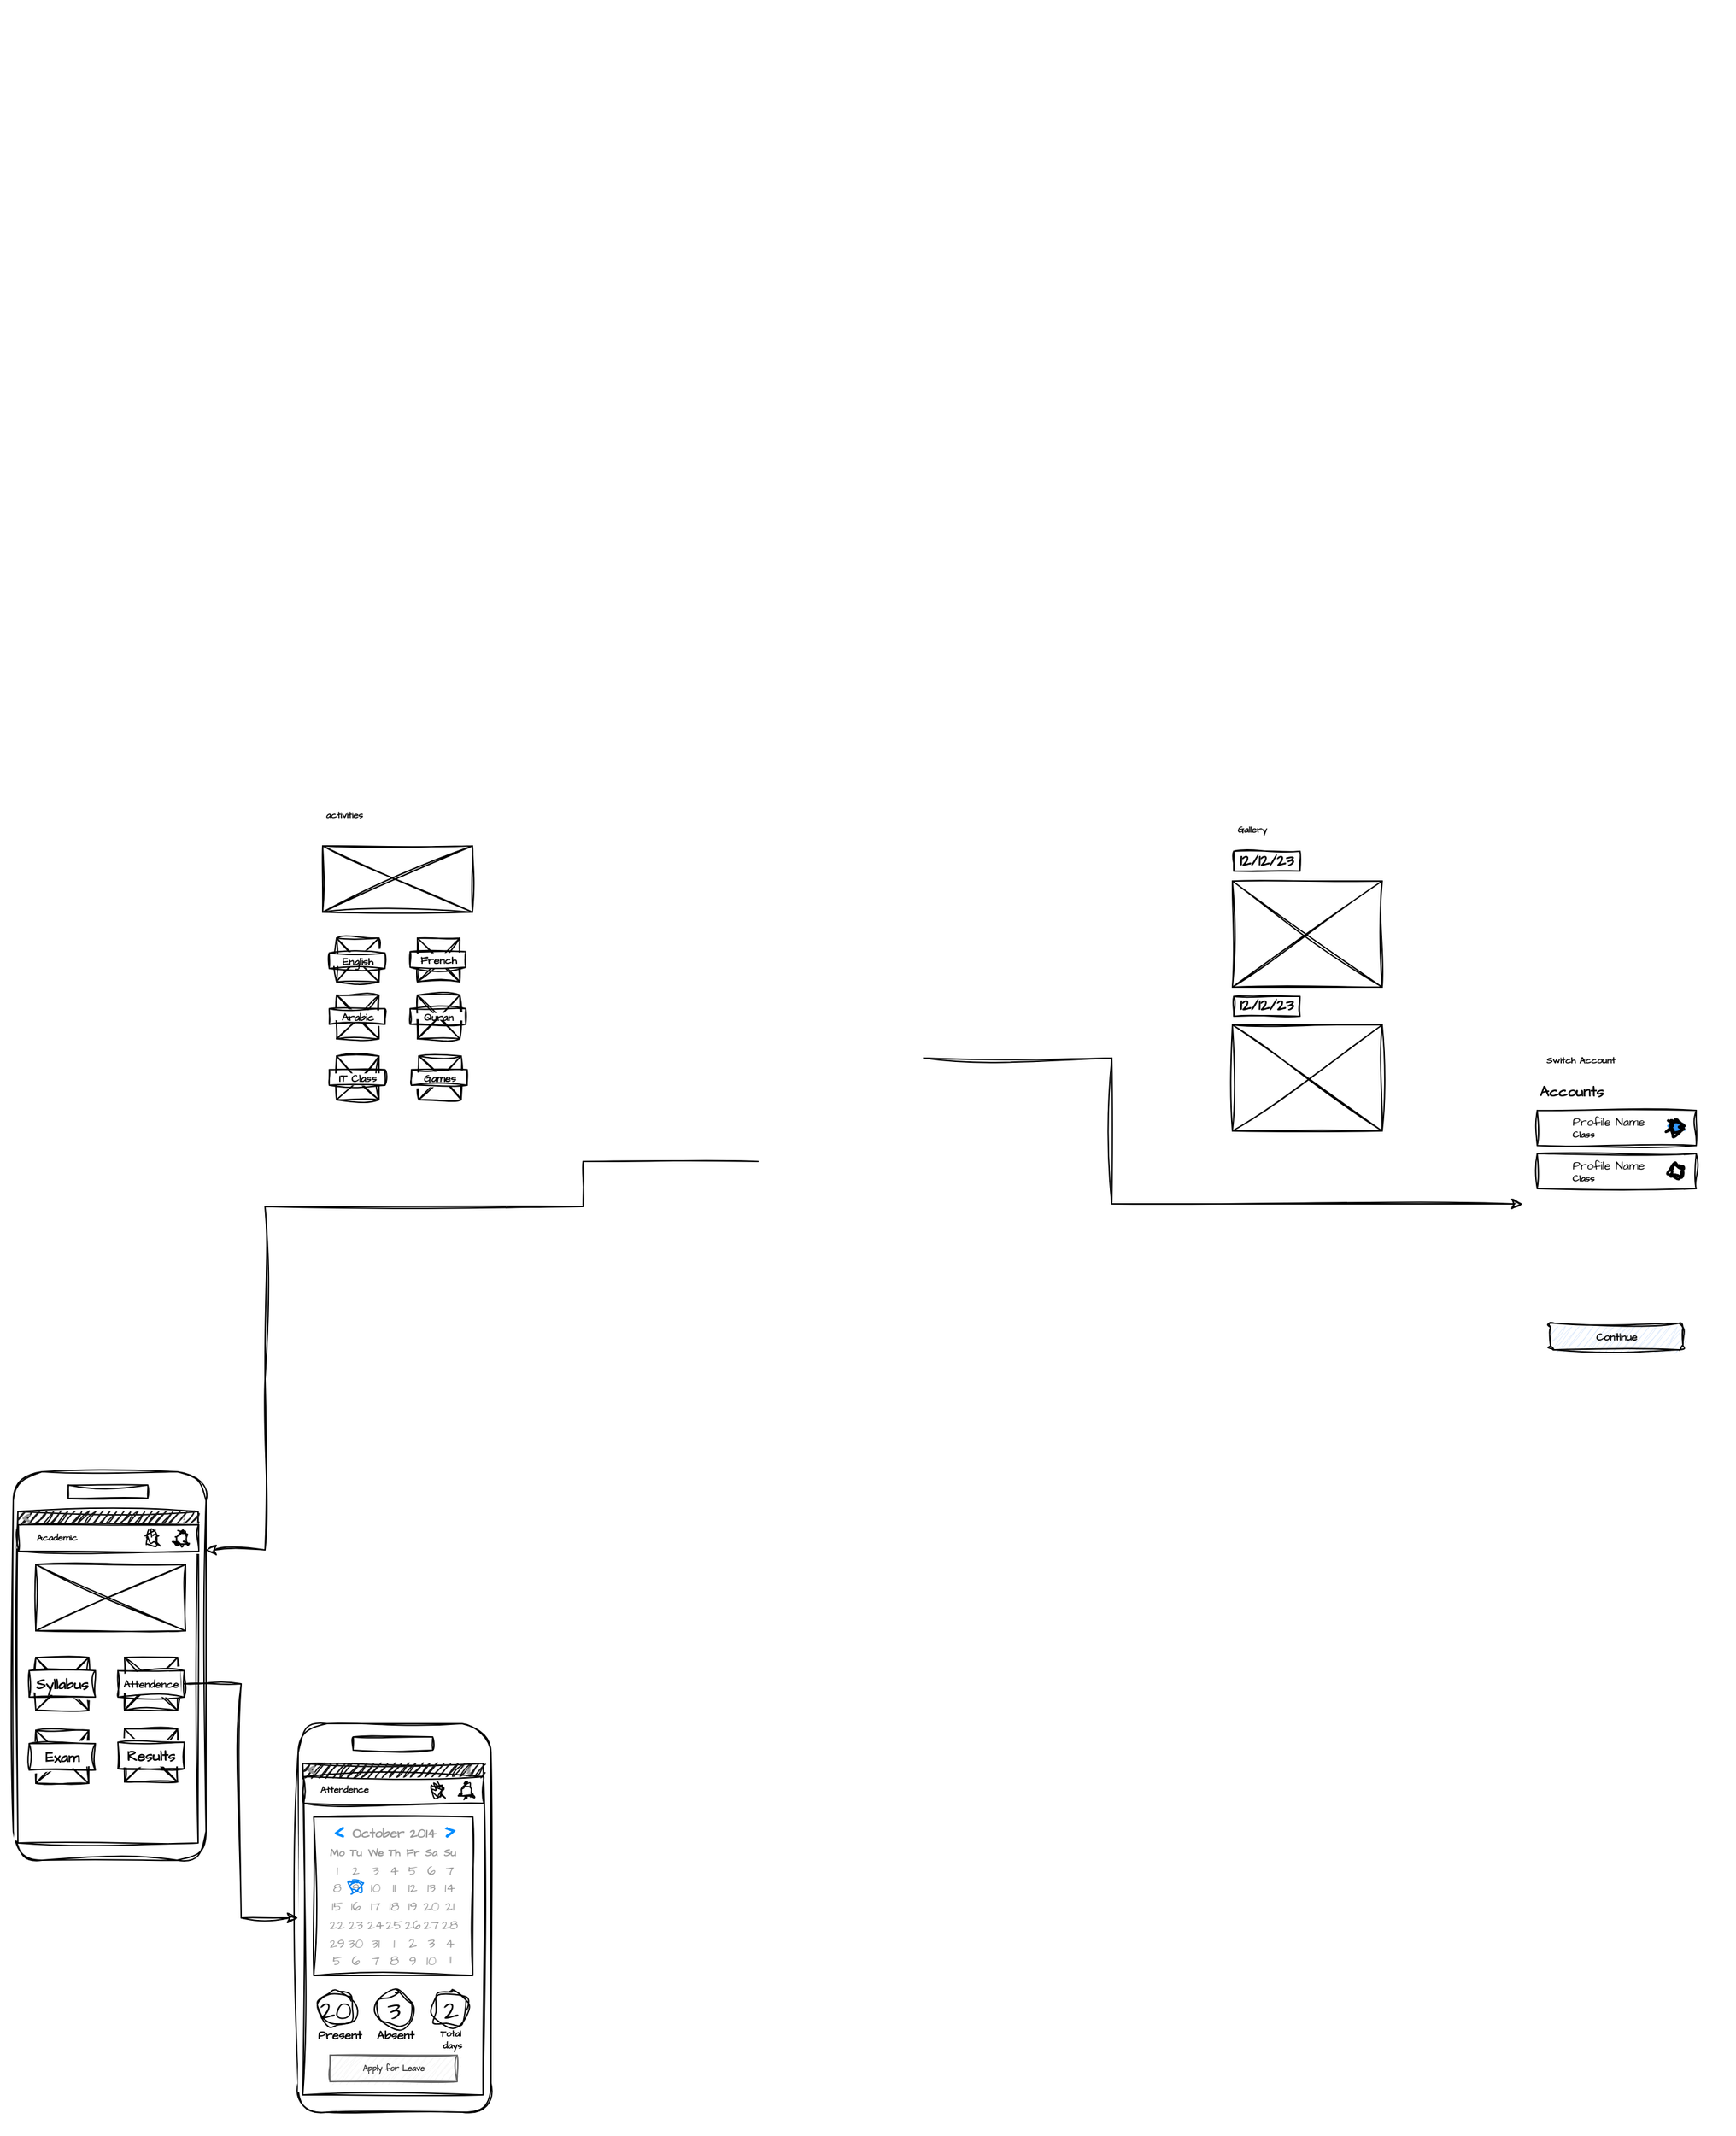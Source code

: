 <mxfile version="21.2.4" type="github">
  <diagram name="Page-1" id="SdLfol6Z8dMwUzgZrJY0">
    <mxGraphModel dx="340" dy="192" grid="1" gridSize="10" guides="1" tooltips="1" connect="1" arrows="1" fold="1" page="1" pageScale="1" pageWidth="850" pageHeight="1100" math="0" shadow="0">
      <root>
        <mxCell id="0" />
        <mxCell id="1" parent="0" />
        <mxCell id="r5_HSoaolSMguyaTFb34-1" value="" style="shape=image;imageAspect=0;aspect=fixed;verticalLabelPosition=bottom;verticalAlign=top;sketch=1;hachureGap=4;jiggle=2;curveFitting=1;fontFamily=Architects Daughter;fontSource=https%3A%2F%2Ffonts.googleapis.com%2Fcss%3Ffamily%3DArchitects%2BDaughter;fontSize=20;image=https://raw.githubusercontent.com/realpotatobean/realpotatobean/main/wirefram%20app%20your%20angels%20garden.png;movable=0;resizable=0;rotatable=0;deletable=0;editable=0;locked=1;connectable=0;" parent="1" vertex="1">
          <mxGeometry x="200" y="30" width="1308.87" height="1470" as="geometry" />
        </mxCell>
        <mxCell id="XLNwENEWXN-acG2qOnhf-13" value="" style="group" parent="1" vertex="1" connectable="0">
          <mxGeometry x="461" y="737.5" width="39.5" height="33" as="geometry" />
        </mxCell>
        <mxCell id="XLNwENEWXN-acG2qOnhf-2" value="" style="rounded=0;whiteSpace=wrap;html=1;sketch=1;hachureGap=4;jiggle=2;curveFitting=1;fontFamily=Architects Daughter;fontSource=https%3A%2F%2Ffonts.googleapis.com%2Fcss%3Ffamily%3DArchitects%2BDaughter;fontSize=20;" parent="XLNwENEWXN-acG2qOnhf-13" vertex="1">
          <mxGeometry x="-7" width="32" height="33" as="geometry" />
        </mxCell>
        <mxCell id="XLNwENEWXN-acG2qOnhf-8" value="" style="endArrow=none;html=1;rounded=0;sketch=1;hachureGap=4;jiggle=2;curveFitting=1;fontFamily=Architects Daughter;fontSource=https%3A%2F%2Ffonts.googleapis.com%2Fcss%3Ffamily%3DArchitects%2BDaughter;fontSize=16;entryX=1;entryY=0;entryDx=0;entryDy=0;exitX=0;exitY=1;exitDx=0;exitDy=0;" parent="XLNwENEWXN-acG2qOnhf-13" source="XLNwENEWXN-acG2qOnhf-2" target="XLNwENEWXN-acG2qOnhf-2" edge="1">
          <mxGeometry width="50" height="50" relative="1" as="geometry">
            <mxPoint x="-5" y="33" as="sourcePoint" />
            <mxPoint x="17" y="13" as="targetPoint" />
          </mxGeometry>
        </mxCell>
        <mxCell id="XLNwENEWXN-acG2qOnhf-9" value="" style="endArrow=none;html=1;rounded=0;sketch=1;hachureGap=4;jiggle=2;curveFitting=1;fontFamily=Architects Daughter;fontSource=https%3A%2F%2Ffonts.googleapis.com%2Fcss%3Ffamily%3DArchitects%2BDaughter;fontSize=16;entryX=1;entryY=1;entryDx=0;entryDy=0;exitX=0;exitY=0;exitDx=0;exitDy=0;" parent="XLNwENEWXN-acG2qOnhf-13" source="XLNwENEWXN-acG2qOnhf-2" target="XLNwENEWXN-acG2qOnhf-2" edge="1">
          <mxGeometry width="50" height="50" relative="1" as="geometry">
            <mxPoint x="3" y="43" as="sourcePoint" />
            <mxPoint x="35" y="10" as="targetPoint" />
          </mxGeometry>
        </mxCell>
        <mxCell id="XLNwENEWXN-acG2qOnhf-26" value="&lt;font style=&quot;font-size: 8px;&quot;&gt;English&lt;/font&gt;" style="rounded=0;whiteSpace=wrap;html=1;sketch=1;hachureGap=4;jiggle=2;curveFitting=1;fontFamily=Architects Daughter;fontSource=https%3A%2F%2Ffonts.googleapis.com%2Fcss%3Ffamily%3DArchitects%2BDaughter;fontSize=8;fontStyle=1" parent="XLNwENEWXN-acG2qOnhf-13" vertex="1">
          <mxGeometry x="-12.5" y="11.25" width="42" height="11.75" as="geometry" />
        </mxCell>
        <mxCell id="XLNwENEWXN-acG2qOnhf-28" value="" style="group" parent="1" vertex="1" connectable="0">
          <mxGeometry x="515" y="737.5" width="39.5" height="33" as="geometry" />
        </mxCell>
        <mxCell id="XLNwENEWXN-acG2qOnhf-29" value="" style="rounded=0;whiteSpace=wrap;html=1;sketch=1;hachureGap=4;jiggle=2;curveFitting=1;fontFamily=Architects Daughter;fontSource=https%3A%2F%2Ffonts.googleapis.com%2Fcss%3Ffamily%3DArchitects%2BDaughter;fontSize=20;" parent="XLNwENEWXN-acG2qOnhf-28" vertex="1">
          <mxGeometry width="32" height="33" as="geometry" />
        </mxCell>
        <mxCell id="XLNwENEWXN-acG2qOnhf-30" value="" style="endArrow=none;html=1;rounded=0;sketch=1;hachureGap=4;jiggle=2;curveFitting=1;fontFamily=Architects Daughter;fontSource=https%3A%2F%2Ffonts.googleapis.com%2Fcss%3Ffamily%3DArchitects%2BDaughter;fontSize=16;entryX=1;entryY=0;entryDx=0;entryDy=0;exitX=0;exitY=1;exitDx=0;exitDy=0;" parent="XLNwENEWXN-acG2qOnhf-28" source="XLNwENEWXN-acG2qOnhf-29" target="XLNwENEWXN-acG2qOnhf-29" edge="1">
          <mxGeometry width="50" height="50" relative="1" as="geometry">
            <mxPoint x="2" y="33" as="sourcePoint" />
            <mxPoint x="24" y="13" as="targetPoint" />
          </mxGeometry>
        </mxCell>
        <mxCell id="XLNwENEWXN-acG2qOnhf-31" value="" style="endArrow=none;html=1;rounded=0;sketch=1;hachureGap=4;jiggle=2;curveFitting=1;fontFamily=Architects Daughter;fontSource=https%3A%2F%2Ffonts.googleapis.com%2Fcss%3Ffamily%3DArchitects%2BDaughter;fontSize=16;entryX=1;entryY=1;entryDx=0;entryDy=0;exitX=0;exitY=0;exitDx=0;exitDy=0;" parent="XLNwENEWXN-acG2qOnhf-28" source="XLNwENEWXN-acG2qOnhf-29" target="XLNwENEWXN-acG2qOnhf-29" edge="1">
          <mxGeometry width="50" height="50" relative="1" as="geometry">
            <mxPoint x="10" y="43" as="sourcePoint" />
            <mxPoint x="42" y="10" as="targetPoint" />
          </mxGeometry>
        </mxCell>
        <mxCell id="XLNwENEWXN-acG2qOnhf-32" value="&lt;font style=&quot;font-size: 8px;&quot;&gt;French&lt;/font&gt;" style="rounded=0;whiteSpace=wrap;html=1;sketch=1;hachureGap=4;jiggle=2;curveFitting=1;fontFamily=Architects Daughter;fontSource=https%3A%2F%2Ffonts.googleapis.com%2Fcss%3Ffamily%3DArchitects%2BDaughter;fontSize=8;fontStyle=1" parent="XLNwENEWXN-acG2qOnhf-28" vertex="1">
          <mxGeometry x="-5.5" y="10.25" width="42" height="11.75" as="geometry" />
        </mxCell>
        <mxCell id="XLNwENEWXN-acG2qOnhf-33" value="" style="group" parent="1" vertex="1" connectable="0">
          <mxGeometry x="463" y="780.5" width="39.5" height="33" as="geometry" />
        </mxCell>
        <mxCell id="XLNwENEWXN-acG2qOnhf-34" value="" style="rounded=0;whiteSpace=wrap;html=1;sketch=1;hachureGap=4;jiggle=2;curveFitting=1;fontFamily=Architects Daughter;fontSource=https%3A%2F%2Ffonts.googleapis.com%2Fcss%3Ffamily%3DArchitects%2BDaughter;fontSize=20;" parent="XLNwENEWXN-acG2qOnhf-33" vertex="1">
          <mxGeometry x="-9" width="32" height="33" as="geometry" />
        </mxCell>
        <mxCell id="XLNwENEWXN-acG2qOnhf-35" value="" style="endArrow=none;html=1;rounded=0;sketch=1;hachureGap=4;jiggle=2;curveFitting=1;fontFamily=Architects Daughter;fontSource=https%3A%2F%2Ffonts.googleapis.com%2Fcss%3Ffamily%3DArchitects%2BDaughter;fontSize=16;entryX=1;entryY=0;entryDx=0;entryDy=0;exitX=0;exitY=1;exitDx=0;exitDy=0;" parent="XLNwENEWXN-acG2qOnhf-33" source="XLNwENEWXN-acG2qOnhf-34" target="XLNwENEWXN-acG2qOnhf-34" edge="1">
          <mxGeometry width="50" height="50" relative="1" as="geometry">
            <mxPoint x="-7" y="33" as="sourcePoint" />
            <mxPoint x="15" y="13" as="targetPoint" />
          </mxGeometry>
        </mxCell>
        <mxCell id="XLNwENEWXN-acG2qOnhf-36" value="" style="endArrow=none;html=1;rounded=0;sketch=1;hachureGap=4;jiggle=2;curveFitting=1;fontFamily=Architects Daughter;fontSource=https%3A%2F%2Ffonts.googleapis.com%2Fcss%3Ffamily%3DArchitects%2BDaughter;fontSize=16;entryX=1;entryY=1;entryDx=0;entryDy=0;exitX=0;exitY=0;exitDx=0;exitDy=0;" parent="XLNwENEWXN-acG2qOnhf-33" source="XLNwENEWXN-acG2qOnhf-34" target="XLNwENEWXN-acG2qOnhf-34" edge="1">
          <mxGeometry width="50" height="50" relative="1" as="geometry">
            <mxPoint x="1" y="43" as="sourcePoint" />
            <mxPoint x="33" y="10" as="targetPoint" />
          </mxGeometry>
        </mxCell>
        <mxCell id="XLNwENEWXN-acG2qOnhf-37" value="&lt;font style=&quot;font-size: 8px;&quot;&gt;Arabic&lt;br style=&quot;font-size: 8px;&quot;&gt;&lt;/font&gt;" style="rounded=0;whiteSpace=wrap;html=1;sketch=1;hachureGap=4;jiggle=2;curveFitting=1;fontFamily=Architects Daughter;fontSource=https%3A%2F%2Ffonts.googleapis.com%2Fcss%3Ffamily%3DArchitects%2BDaughter;fontSize=8;fontStyle=1" parent="XLNwENEWXN-acG2qOnhf-33" vertex="1">
          <mxGeometry x="-14.5" y="10.25" width="42" height="11.75" as="geometry" />
        </mxCell>
        <mxCell id="XLNwENEWXN-acG2qOnhf-38" value="" style="group;fontSize=13;" parent="1" vertex="1" connectable="0">
          <mxGeometry x="511" y="780.5" width="39.5" height="33" as="geometry" />
        </mxCell>
        <mxCell id="XLNwENEWXN-acG2qOnhf-39" value="" style="rounded=0;whiteSpace=wrap;html=1;sketch=1;hachureGap=4;jiggle=2;curveFitting=1;fontFamily=Architects Daughter;fontSource=https%3A%2F%2Ffonts.googleapis.com%2Fcss%3Ffamily%3DArchitects%2BDaughter;fontSize=20;" parent="XLNwENEWXN-acG2qOnhf-38" vertex="1">
          <mxGeometry x="4" width="32" height="33" as="geometry" />
        </mxCell>
        <mxCell id="XLNwENEWXN-acG2qOnhf-40" value="" style="endArrow=none;html=1;rounded=0;sketch=1;hachureGap=4;jiggle=2;curveFitting=1;fontFamily=Architects Daughter;fontSource=https%3A%2F%2Ffonts.googleapis.com%2Fcss%3Ffamily%3DArchitects%2BDaughter;fontSize=16;entryX=1;entryY=0;entryDx=0;entryDy=0;exitX=0;exitY=1;exitDx=0;exitDy=0;" parent="XLNwENEWXN-acG2qOnhf-38" source="XLNwENEWXN-acG2qOnhf-39" target="XLNwENEWXN-acG2qOnhf-39" edge="1">
          <mxGeometry width="50" height="50" relative="1" as="geometry">
            <mxPoint x="6" y="33" as="sourcePoint" />
            <mxPoint x="28" y="13" as="targetPoint" />
          </mxGeometry>
        </mxCell>
        <mxCell id="XLNwENEWXN-acG2qOnhf-41" value="" style="endArrow=none;html=1;rounded=0;sketch=1;hachureGap=4;jiggle=2;curveFitting=1;fontFamily=Architects Daughter;fontSource=https%3A%2F%2Ffonts.googleapis.com%2Fcss%3Ffamily%3DArchitects%2BDaughter;fontSize=16;entryX=1;entryY=1;entryDx=0;entryDy=0;exitX=0;exitY=0;exitDx=0;exitDy=0;" parent="XLNwENEWXN-acG2qOnhf-38" source="XLNwENEWXN-acG2qOnhf-39" target="XLNwENEWXN-acG2qOnhf-39" edge="1">
          <mxGeometry width="50" height="50" relative="1" as="geometry">
            <mxPoint x="14" y="43" as="sourcePoint" />
            <mxPoint x="46" y="10" as="targetPoint" />
          </mxGeometry>
        </mxCell>
        <mxCell id="XLNwENEWXN-acG2qOnhf-42" value="&lt;font style=&quot;font-size: 8px;&quot;&gt;Quran&lt;/font&gt;" style="rounded=0;whiteSpace=wrap;html=1;sketch=1;hachureGap=4;jiggle=2;curveFitting=1;fontFamily=Architects Daughter;fontSource=https%3A%2F%2Ffonts.googleapis.com%2Fcss%3Ffamily%3DArchitects%2BDaughter;fontSize=8;fontStyle=1" parent="XLNwENEWXN-acG2qOnhf-38" vertex="1">
          <mxGeometry x="-1.5" y="10.25" width="42" height="11.75" as="geometry" />
        </mxCell>
        <mxCell id="XLNwENEWXN-acG2qOnhf-46" value="" style="rounded=0;whiteSpace=wrap;html=1;sketch=1;hachureGap=4;jiggle=2;curveFitting=1;fontFamily=Architects Daughter;fontSource=https%3A%2F%2Ffonts.googleapis.com%2Fcss%3Ffamily%3DArchitects%2BDaughter;fontSize=20;" parent="1" vertex="1">
          <mxGeometry x="454" y="826.5" width="32" height="33" as="geometry" />
        </mxCell>
        <mxCell id="XLNwENEWXN-acG2qOnhf-47" value="" style="endArrow=none;html=1;rounded=0;sketch=1;hachureGap=4;jiggle=2;curveFitting=1;fontFamily=Architects Daughter;fontSource=https%3A%2F%2Ffonts.googleapis.com%2Fcss%3Ffamily%3DArchitects%2BDaughter;fontSize=16;entryX=1;entryY=0;entryDx=0;entryDy=0;exitX=0;exitY=1;exitDx=0;exitDy=0;" parent="1" source="XLNwENEWXN-acG2qOnhf-46" target="XLNwENEWXN-acG2qOnhf-46" edge="1">
          <mxGeometry width="50" height="50" relative="1" as="geometry">
            <mxPoint x="456" y="859.5" as="sourcePoint" />
            <mxPoint x="478" y="839.5" as="targetPoint" />
          </mxGeometry>
        </mxCell>
        <mxCell id="XLNwENEWXN-acG2qOnhf-48" value="" style="endArrow=none;html=1;rounded=0;sketch=1;hachureGap=4;jiggle=2;curveFitting=1;fontFamily=Architects Daughter;fontSource=https%3A%2F%2Ffonts.googleapis.com%2Fcss%3Ffamily%3DArchitects%2BDaughter;fontSize=16;entryX=1;entryY=1;entryDx=0;entryDy=0;exitX=0;exitY=0;exitDx=0;exitDy=0;" parent="1" source="XLNwENEWXN-acG2qOnhf-46" target="XLNwENEWXN-acG2qOnhf-46" edge="1">
          <mxGeometry width="50" height="50" relative="1" as="geometry">
            <mxPoint x="464" y="869.5" as="sourcePoint" />
            <mxPoint x="496" y="836.5" as="targetPoint" />
          </mxGeometry>
        </mxCell>
        <mxCell id="XLNwENEWXN-acG2qOnhf-49" value="IT Class" style="rounded=0;whiteSpace=wrap;html=1;sketch=1;hachureGap=4;jiggle=2;curveFitting=1;fontFamily=Architects Daughter;fontSource=https%3A%2F%2Ffonts.googleapis.com%2Fcss%3Ffamily%3DArchitects%2BDaughter;fontSize=8;fontStyle=1" parent="1" vertex="1">
          <mxGeometry x="448.5" y="836.75" width="42" height="11.75" as="geometry" />
        </mxCell>
        <mxCell id="XLNwENEWXN-acG2qOnhf-50" value="" style="rounded=0;whiteSpace=wrap;html=1;sketch=1;hachureGap=4;jiggle=2;curveFitting=1;fontFamily=Architects Daughter;fontSource=https%3A%2F%2Ffonts.googleapis.com%2Fcss%3Ffamily%3DArchitects%2BDaughter;fontSize=20;" parent="1" vertex="1">
          <mxGeometry x="516" y="826.5" width="32" height="33" as="geometry" />
        </mxCell>
        <mxCell id="XLNwENEWXN-acG2qOnhf-51" value="" style="endArrow=none;html=1;rounded=0;sketch=1;hachureGap=4;jiggle=2;curveFitting=1;fontFamily=Architects Daughter;fontSource=https%3A%2F%2Ffonts.googleapis.com%2Fcss%3Ffamily%3DArchitects%2BDaughter;fontSize=16;entryX=1;entryY=0;entryDx=0;entryDy=0;exitX=0;exitY=1;exitDx=0;exitDy=0;" parent="1" source="XLNwENEWXN-acG2qOnhf-50" target="XLNwENEWXN-acG2qOnhf-50" edge="1">
          <mxGeometry width="50" height="50" relative="1" as="geometry">
            <mxPoint x="518" y="859.5" as="sourcePoint" />
            <mxPoint x="540" y="839.5" as="targetPoint" />
          </mxGeometry>
        </mxCell>
        <mxCell id="XLNwENEWXN-acG2qOnhf-52" value="" style="endArrow=none;html=1;rounded=0;sketch=1;hachureGap=4;jiggle=2;curveFitting=1;fontFamily=Architects Daughter;fontSource=https%3A%2F%2Ffonts.googleapis.com%2Fcss%3Ffamily%3DArchitects%2BDaughter;fontSize=16;entryX=1;entryY=1;entryDx=0;entryDy=0;exitX=0;exitY=0;exitDx=0;exitDy=0;" parent="1" source="XLNwENEWXN-acG2qOnhf-50" target="XLNwENEWXN-acG2qOnhf-50" edge="1">
          <mxGeometry width="50" height="50" relative="1" as="geometry">
            <mxPoint x="526" y="869.5" as="sourcePoint" />
            <mxPoint x="558" y="836.5" as="targetPoint" />
          </mxGeometry>
        </mxCell>
        <mxCell id="XLNwENEWXN-acG2qOnhf-53" value="&lt;font style=&quot;font-size: 8px;&quot;&gt;Games&lt;/font&gt;" style="rounded=0;whiteSpace=wrap;html=1;sketch=1;hachureGap=4;jiggle=2;curveFitting=1;fontFamily=Architects Daughter;fontSource=https%3A%2F%2Ffonts.googleapis.com%2Fcss%3Ffamily%3DArchitects%2BDaughter;fontSize=8;fontStyle=1" parent="1" vertex="1">
          <mxGeometry x="510.5" y="836.75" width="42" height="11.75" as="geometry" />
        </mxCell>
        <mxCell id="XLNwENEWXN-acG2qOnhf-64" value="" style="whiteSpace=wrap;html=1;aspect=fixed;sketch=1;hachureGap=4;jiggle=2;curveFitting=1;fontFamily=Architects Daughter;fontSource=https%3A%2F%2Ffonts.googleapis.com%2Fcss%3Ffamily%3DArchitects%2BDaughter;fontSize=20;strokeColor=none;movable=0;resizable=0;rotatable=0;deletable=0;editable=0;locked=1;connectable=0;" parent="1" vertex="1">
          <mxGeometry x="433" y="639" width="13" height="13" as="geometry" />
        </mxCell>
        <mxCell id="XLNwENEWXN-acG2qOnhf-58" value="" style="shape=image;html=1;verticalAlign=top;verticalLabelPosition=bottom;labelBackgroundColor=#ffffff;imageAspect=0;aspect=fixed;image=https://cdn4.iconfinder.com/data/icons/evil-icons-user-interface/64/arrow_left2-128.png;sketch=1;hachureGap=4;jiggle=2;curveFitting=1;fontFamily=Architects Daughter;fontSource=https%3A%2F%2Ffonts.googleapis.com%2Fcss%3Ffamily%3DArchitects%2BDaughter;fontSize=20;" parent="1" vertex="1">
          <mxGeometry x="433" y="639" width="13" height="13" as="geometry" />
        </mxCell>
        <mxCell id="XLNwENEWXN-acG2qOnhf-59" value="activities" style="text;html=1;strokeColor=none;fillColor=none;align=center;verticalAlign=middle;whiteSpace=wrap;rounded=0;fontSize=7;fontFamily=Architects Daughter;fontStyle=1" parent="1" vertex="1">
          <mxGeometry x="445" y="640.5" width="30" height="8" as="geometry" />
        </mxCell>
        <mxCell id="XLNwENEWXN-acG2qOnhf-65" value="" style="group;movable=1;resizable=1;rotatable=1;deletable=1;editable=1;locked=0;connectable=1;" parent="1" vertex="1" connectable="0">
          <mxGeometry x="210" y="1140" width="145.5" height="293" as="geometry" />
        </mxCell>
        <mxCell id="XLNwENEWXN-acG2qOnhf-60" value="" style="rounded=1;whiteSpace=wrap;html=1;sketch=1;hachureGap=4;jiggle=2;curveFitting=1;fontFamily=Architects Daughter;fontSource=https%3A%2F%2Ffonts.googleapis.com%2Fcss%3Ffamily%3DArchitects%2BDaughter;fontSize=20;movable=1;resizable=1;rotatable=1;deletable=1;editable=1;locked=0;connectable=1;" parent="XLNwENEWXN-acG2qOnhf-65" vertex="1">
          <mxGeometry width="145.5" height="293" as="geometry" />
        </mxCell>
        <mxCell id="XLNwENEWXN-acG2qOnhf-61" value="" style="rounded=0;whiteSpace=wrap;html=1;sketch=1;hachureGap=4;jiggle=2;curveFitting=1;fontFamily=Architects Daughter;fontSource=https%3A%2F%2Ffonts.googleapis.com%2Fcss%3Ffamily%3DArchitects%2BDaughter;fontSize=20;movable=1;resizable=1;rotatable=1;deletable=1;editable=1;locked=0;connectable=1;" parent="XLNwENEWXN-acG2qOnhf-65" vertex="1">
          <mxGeometry x="3.5" y="30" width="136" height="250" as="geometry" />
        </mxCell>
        <mxCell id="XLNwENEWXN-acG2qOnhf-63" value="" style="rounded=0;whiteSpace=wrap;html=1;sketch=1;hachureGap=4;jiggle=2;curveFitting=1;fontFamily=Architects Daughter;fontSource=https%3A%2F%2Ffonts.googleapis.com%2Fcss%3Ffamily%3DArchitects%2BDaughter;fontSize=20;movable=1;resizable=1;rotatable=1;deletable=1;editable=1;locked=0;connectable=1;" parent="XLNwENEWXN-acG2qOnhf-65" vertex="1">
          <mxGeometry x="41.5" y="10" width="60" height="10" as="geometry" />
        </mxCell>
        <mxCell id="XLNwENEWXN-acG2qOnhf-66" value="" style="endArrow=classic;html=1;rounded=0;sketch=1;hachureGap=4;jiggle=2;curveFitting=1;fontFamily=Architects Daughter;fontSource=https%3A%2F%2Ffonts.googleapis.com%2Fcss%3Ffamily%3DArchitects%2BDaughter;fontSize=16;entryX=0.997;entryY=0.202;entryDx=0;entryDy=0;entryPerimeter=0;" parent="1" target="XLNwENEWXN-acG2qOnhf-60" edge="1">
          <mxGeometry width="50" height="50" relative="1" as="geometry">
            <mxPoint x="772" y="906" as="sourcePoint" />
            <mxPoint x="420" y="1110" as="targetPoint" />
            <Array as="points">
              <mxPoint x="640" y="906" />
              <mxPoint x="640" y="940" />
              <mxPoint x="400" y="940" />
              <mxPoint x="400" y="1070" />
              <mxPoint x="400" y="1199" />
            </Array>
          </mxGeometry>
        </mxCell>
        <mxCell id="XLNwENEWXN-acG2qOnhf-68" value="" style="strokeWidth=1;html=1;shadow=0;dashed=0;shape=mxgraph.android.action_bar;fillColor=#1A1A1A;strokeColor=#c0c0c0;strokeWidth=2;fontColor=#FFFFFF;whiteSpace=wrap;sketch=1;hachureGap=4;jiggle=2;curveFitting=1;fontFamily=Architects Daughter;fontSource=https%3A%2F%2Ffonts.googleapis.com%2Fcss%3Ffamily%3DArchitects%2BDaughter;fontSize=20;movable=1;resizable=1;rotatable=1;deletable=1;editable=1;locked=0;connectable=1;" parent="1" vertex="1">
          <mxGeometry x="214" y="1170" width="136" height="10" as="geometry" />
        </mxCell>
        <mxCell id="XLNwENEWXN-acG2qOnhf-69" value="" style="rounded=0;whiteSpace=wrap;html=1;sketch=1;hachureGap=4;jiggle=2;curveFitting=1;fontFamily=Architects Daughter;fontSource=https%3A%2F%2Ffonts.googleapis.com%2Fcss%3Ffamily%3DArchitects%2BDaughter;fontSize=20;movable=1;resizable=1;rotatable=1;deletable=1;editable=1;locked=0;connectable=1;" parent="1" vertex="1">
          <mxGeometry x="214" y="1180" width="136" height="20" as="geometry" />
        </mxCell>
        <mxCell id="XLNwENEWXN-acG2qOnhf-70" value="" style="html=1;verticalLabelPosition=bottom;align=center;labelBackgroundColor=#ffffff;verticalAlign=top;strokeWidth=1;strokeColor=#000000;shadow=0;dashed=0;shape=mxgraph.ios7.icons.bell;sketch=1;hachureGap=4;jiggle=2;curveFitting=1;fontFamily=Architects Daughter;fontSource=https%3A%2F%2Ffonts.googleapis.com%2Fcss%3Ffamily%3DArchitects%2BDaughter;fontSize=20;movable=1;resizable=1;rotatable=1;deletable=1;editable=1;locked=0;connectable=1;" parent="1" vertex="1">
          <mxGeometry x="332" y="1185" width="10" height="10" as="geometry" />
        </mxCell>
        <mxCell id="XLNwENEWXN-acG2qOnhf-71" value="" style="html=1;verticalLabelPosition=bottom;align=center;labelBackgroundColor=#ffffff;verticalAlign=top;strokeWidth=1;strokeColor=#000000;shadow=0;dashed=0;shape=mxgraph.ios7.icons.looking_glass;sketch=1;hachureGap=4;jiggle=2;curveFitting=1;fontFamily=Architects Daughter;fontSource=https%3A%2F%2Ffonts.googleapis.com%2Fcss%3Ffamily%3DArchitects%2BDaughter;fontSize=20;movable=1;resizable=1;rotatable=1;deletable=1;editable=1;locked=0;connectable=1;" parent="1" vertex="1">
          <mxGeometry x="311" y="1186" width="10" height="10" as="geometry" />
        </mxCell>
        <mxCell id="XLNwENEWXN-acG2qOnhf-73" value="" style="shape=image;html=1;verticalAlign=top;verticalLabelPosition=bottom;labelBackgroundColor=#ffffff;imageAspect=0;aspect=fixed;image=https://cdn4.iconfinder.com/data/icons/evil-icons-user-interface/64/arrow_left2-128.png;sketch=1;hachureGap=4;jiggle=2;curveFitting=1;fontFamily=Architects Daughter;fontSource=https%3A%2F%2Ffonts.googleapis.com%2Fcss%3Ffamily%3DArchitects%2BDaughter;fontSize=20;movable=1;resizable=1;rotatable=1;deletable=1;editable=1;locked=0;connectable=1;" parent="1" vertex="1">
          <mxGeometry x="214" y="1183.5" width="13" height="13" as="geometry" />
        </mxCell>
        <mxCell id="XLNwENEWXN-acG2qOnhf-74" value="Academic" style="text;html=1;strokeColor=none;fillColor=none;align=center;verticalAlign=middle;whiteSpace=wrap;rounded=0;fontSize=7;fontFamily=Architects Daughter;fontStyle=1;movable=1;resizable=1;rotatable=1;deletable=1;editable=1;locked=0;connectable=1;" parent="1" vertex="1">
          <mxGeometry x="228" y="1186" width="30" height="8" as="geometry" />
        </mxCell>
        <mxCell id="XLNwENEWXN-acG2qOnhf-75" value="" style="rounded=0;whiteSpace=wrap;html=1;sketch=1;hachureGap=4;jiggle=2;curveFitting=1;fontFamily=Architects Daughter;fontSource=https%3A%2F%2Ffonts.googleapis.com%2Fcss%3Ffamily%3DArchitects%2BDaughter;fontSize=20;movable=1;resizable=1;rotatable=1;deletable=1;editable=1;locked=0;connectable=1;" parent="1" vertex="1">
          <mxGeometry x="227" y="1210" width="113" height="50" as="geometry" />
        </mxCell>
        <mxCell id="XLNwENEWXN-acG2qOnhf-76" value="" style="endArrow=none;html=1;rounded=0;sketch=1;hachureGap=4;jiggle=2;curveFitting=1;fontFamily=Architects Daughter;fontSource=https%3A%2F%2Ffonts.googleapis.com%2Fcss%3Ffamily%3DArchitects%2BDaughter;fontSize=16;entryX=1;entryY=0;entryDx=0;entryDy=0;exitX=0;exitY=1;exitDx=0;exitDy=0;movable=1;resizable=1;rotatable=1;deletable=1;editable=1;locked=0;connectable=1;" parent="1" source="XLNwENEWXN-acG2qOnhf-75" target="XLNwENEWXN-acG2qOnhf-75" edge="1">
          <mxGeometry width="50" height="50" relative="1" as="geometry">
            <mxPoint x="220" y="1340" as="sourcePoint" />
            <mxPoint x="270" y="1290" as="targetPoint" />
          </mxGeometry>
        </mxCell>
        <mxCell id="XLNwENEWXN-acG2qOnhf-77" value="" style="endArrow=none;html=1;rounded=0;sketch=1;hachureGap=4;jiggle=2;curveFitting=1;fontFamily=Architects Daughter;fontSource=https%3A%2F%2Ffonts.googleapis.com%2Fcss%3Ffamily%3DArchitects%2BDaughter;fontSize=16;entryX=1;entryY=1;entryDx=0;entryDy=0;exitX=0;exitY=0;exitDx=0;exitDy=0;movable=1;resizable=1;rotatable=1;deletable=1;editable=1;locked=0;connectable=1;" parent="1" source="XLNwENEWXN-acG2qOnhf-75" target="XLNwENEWXN-acG2qOnhf-75" edge="1">
          <mxGeometry width="50" height="50" relative="1" as="geometry">
            <mxPoint x="237" y="1270" as="sourcePoint" />
            <mxPoint x="350" y="1220" as="targetPoint" />
          </mxGeometry>
        </mxCell>
        <mxCell id="XLNwENEWXN-acG2qOnhf-82" value="" style="group;movable=1;resizable=1;rotatable=1;deletable=1;editable=1;locked=0;connectable=1;" parent="1" vertex="1" connectable="0">
          <mxGeometry x="222" y="1280" width="50" height="40" as="geometry" />
        </mxCell>
        <mxCell id="XLNwENEWXN-acG2qOnhf-78" value="" style="whiteSpace=wrap;html=1;aspect=fixed;sketch=1;hachureGap=4;jiggle=2;curveFitting=1;fontFamily=Architects Daughter;fontSource=https%3A%2F%2Ffonts.googleapis.com%2Fcss%3Ffamily%3DArchitects%2BDaughter;fontSize=20;movable=1;resizable=1;rotatable=1;deletable=1;editable=1;locked=0;connectable=1;" parent="XLNwENEWXN-acG2qOnhf-82" vertex="1">
          <mxGeometry x="5" width="40" height="40" as="geometry" />
        </mxCell>
        <mxCell id="XLNwENEWXN-acG2qOnhf-79" value="" style="endArrow=none;html=1;rounded=0;sketch=1;hachureGap=4;jiggle=2;curveFitting=1;fontFamily=Architects Daughter;fontSource=https%3A%2F%2Ffonts.googleapis.com%2Fcss%3Ffamily%3DArchitects%2BDaughter;fontSize=16;entryX=1;entryY=0;entryDx=0;entryDy=0;exitX=0;exitY=1;exitDx=0;exitDy=0;movable=1;resizable=1;rotatable=1;deletable=1;editable=1;locked=0;connectable=1;" parent="XLNwENEWXN-acG2qOnhf-82" source="XLNwENEWXN-acG2qOnhf-78" target="XLNwENEWXN-acG2qOnhf-78" edge="1">
          <mxGeometry width="50" height="50" relative="1" as="geometry">
            <mxPoint x="-22" y="110" as="sourcePoint" />
            <mxPoint x="28" y="60" as="targetPoint" />
          </mxGeometry>
        </mxCell>
        <mxCell id="XLNwENEWXN-acG2qOnhf-80" value="" style="endArrow=none;html=1;rounded=0;sketch=1;hachureGap=4;jiggle=2;curveFitting=1;fontFamily=Architects Daughter;fontSource=https%3A%2F%2Ffonts.googleapis.com%2Fcss%3Ffamily%3DArchitects%2BDaughter;fontSize=16;entryX=1;entryY=1;entryDx=0;entryDy=0;exitX=0;exitY=0;exitDx=0;exitDy=0;movable=1;resizable=1;rotatable=1;deletable=1;editable=1;locked=0;connectable=1;" parent="XLNwENEWXN-acG2qOnhf-82" source="XLNwENEWXN-acG2qOnhf-78" target="XLNwENEWXN-acG2qOnhf-78" edge="1">
          <mxGeometry width="50" height="50" relative="1" as="geometry">
            <mxPoint x="15" y="50" as="sourcePoint" />
            <mxPoint x="55" y="10" as="targetPoint" />
          </mxGeometry>
        </mxCell>
        <mxCell id="XLNwENEWXN-acG2qOnhf-81" value="Syllabus" style="rounded=0;whiteSpace=wrap;html=1;sketch=1;hachureGap=4;jiggle=2;curveFitting=1;fontFamily=Architects Daughter;fontSource=https%3A%2F%2Ffonts.googleapis.com%2Fcss%3Ffamily%3DArchitects%2BDaughter;fontSize=11;fontStyle=1;movable=1;resizable=1;rotatable=1;deletable=1;editable=1;locked=0;connectable=1;" parent="XLNwENEWXN-acG2qOnhf-82" vertex="1">
          <mxGeometry y="10" width="50" height="20" as="geometry" />
        </mxCell>
        <mxCell id="XLNwENEWXN-acG2qOnhf-83" value="" style="group;movable=1;resizable=1;rotatable=1;deletable=1;editable=1;locked=0;connectable=1;" parent="1" vertex="1" connectable="0">
          <mxGeometry x="289" y="1280" width="50" height="40" as="geometry" />
        </mxCell>
        <mxCell id="XLNwENEWXN-acG2qOnhf-84" value="" style="whiteSpace=wrap;html=1;aspect=fixed;sketch=1;hachureGap=4;jiggle=2;curveFitting=1;fontFamily=Architects Daughter;fontSource=https%3A%2F%2Ffonts.googleapis.com%2Fcss%3Ffamily%3DArchitects%2BDaughter;fontSize=20;movable=1;resizable=1;rotatable=1;deletable=1;editable=1;locked=0;connectable=1;" parent="XLNwENEWXN-acG2qOnhf-83" vertex="1">
          <mxGeometry x="5" width="40" height="40" as="geometry" />
        </mxCell>
        <mxCell id="XLNwENEWXN-acG2qOnhf-85" value="" style="endArrow=none;html=1;rounded=0;sketch=1;hachureGap=4;jiggle=2;curveFitting=1;fontFamily=Architects Daughter;fontSource=https%3A%2F%2Ffonts.googleapis.com%2Fcss%3Ffamily%3DArchitects%2BDaughter;fontSize=16;entryX=1;entryY=0;entryDx=0;entryDy=0;exitX=0;exitY=1;exitDx=0;exitDy=0;movable=1;resizable=1;rotatable=1;deletable=1;editable=1;locked=0;connectable=1;" parent="XLNwENEWXN-acG2qOnhf-83" source="XLNwENEWXN-acG2qOnhf-84" target="XLNwENEWXN-acG2qOnhf-84" edge="1">
          <mxGeometry width="50" height="50" relative="1" as="geometry">
            <mxPoint x="-22" y="110" as="sourcePoint" />
            <mxPoint x="28" y="60" as="targetPoint" />
          </mxGeometry>
        </mxCell>
        <mxCell id="XLNwENEWXN-acG2qOnhf-86" value="" style="endArrow=none;html=1;rounded=0;sketch=1;hachureGap=4;jiggle=2;curveFitting=1;fontFamily=Architects Daughter;fontSource=https%3A%2F%2Ffonts.googleapis.com%2Fcss%3Ffamily%3DArchitects%2BDaughter;fontSize=16;entryX=1;entryY=1;entryDx=0;entryDy=0;exitX=0;exitY=0;exitDx=0;exitDy=0;movable=1;resizable=1;rotatable=1;deletable=1;editable=1;locked=0;connectable=1;" parent="XLNwENEWXN-acG2qOnhf-83" source="XLNwENEWXN-acG2qOnhf-84" target="XLNwENEWXN-acG2qOnhf-84" edge="1">
          <mxGeometry width="50" height="50" relative="1" as="geometry">
            <mxPoint x="15" y="50" as="sourcePoint" />
            <mxPoint x="55" y="10" as="targetPoint" />
          </mxGeometry>
        </mxCell>
        <mxCell id="XLNwENEWXN-acG2qOnhf-87" value="Attendence" style="rounded=0;whiteSpace=wrap;html=1;sketch=1;hachureGap=4;jiggle=2;curveFitting=1;fontFamily=Architects Daughter;fontSource=https%3A%2F%2Ffonts.googleapis.com%2Fcss%3Ffamily%3DArchitects%2BDaughter;fontSize=8;fontStyle=1;movable=1;resizable=1;rotatable=1;deletable=1;editable=1;locked=0;connectable=1;" parent="XLNwENEWXN-acG2qOnhf-83" vertex="1">
          <mxGeometry y="10" width="50" height="20" as="geometry" />
        </mxCell>
        <mxCell id="XLNwENEWXN-acG2qOnhf-88" value="" style="group;movable=1;resizable=1;rotatable=1;deletable=1;editable=1;locked=0;connectable=1;" parent="1" vertex="1" connectable="0">
          <mxGeometry x="222" y="1335" width="50" height="40" as="geometry" />
        </mxCell>
        <mxCell id="XLNwENEWXN-acG2qOnhf-89" value="" style="whiteSpace=wrap;html=1;aspect=fixed;sketch=1;hachureGap=4;jiggle=2;curveFitting=1;fontFamily=Architects Daughter;fontSource=https%3A%2F%2Ffonts.googleapis.com%2Fcss%3Ffamily%3DArchitects%2BDaughter;fontSize=20;movable=1;resizable=1;rotatable=1;deletable=1;editable=1;locked=0;connectable=1;" parent="XLNwENEWXN-acG2qOnhf-88" vertex="1">
          <mxGeometry x="5" width="40" height="40" as="geometry" />
        </mxCell>
        <mxCell id="XLNwENEWXN-acG2qOnhf-90" value="" style="endArrow=none;html=1;rounded=0;sketch=1;hachureGap=4;jiggle=2;curveFitting=1;fontFamily=Architects Daughter;fontSource=https%3A%2F%2Ffonts.googleapis.com%2Fcss%3Ffamily%3DArchitects%2BDaughter;fontSize=16;entryX=1;entryY=0;entryDx=0;entryDy=0;exitX=0;exitY=1;exitDx=0;exitDy=0;movable=1;resizable=1;rotatable=1;deletable=1;editable=1;locked=0;connectable=1;" parent="XLNwENEWXN-acG2qOnhf-88" source="XLNwENEWXN-acG2qOnhf-89" target="XLNwENEWXN-acG2qOnhf-89" edge="1">
          <mxGeometry width="50" height="50" relative="1" as="geometry">
            <mxPoint x="-22" y="110" as="sourcePoint" />
            <mxPoint x="28" y="60" as="targetPoint" />
          </mxGeometry>
        </mxCell>
        <mxCell id="XLNwENEWXN-acG2qOnhf-91" value="" style="endArrow=none;html=1;rounded=0;sketch=1;hachureGap=4;jiggle=2;curveFitting=1;fontFamily=Architects Daughter;fontSource=https%3A%2F%2Ffonts.googleapis.com%2Fcss%3Ffamily%3DArchitects%2BDaughter;fontSize=16;entryX=1;entryY=1;entryDx=0;entryDy=0;exitX=0;exitY=0;exitDx=0;exitDy=0;movable=1;resizable=1;rotatable=1;deletable=1;editable=1;locked=0;connectable=1;" parent="XLNwENEWXN-acG2qOnhf-88" source="XLNwENEWXN-acG2qOnhf-89" target="XLNwENEWXN-acG2qOnhf-89" edge="1">
          <mxGeometry width="50" height="50" relative="1" as="geometry">
            <mxPoint x="15" y="50" as="sourcePoint" />
            <mxPoint x="55" y="10" as="targetPoint" />
          </mxGeometry>
        </mxCell>
        <mxCell id="XLNwENEWXN-acG2qOnhf-92" value="Exam" style="rounded=0;whiteSpace=wrap;html=1;sketch=1;hachureGap=4;jiggle=2;curveFitting=1;fontFamily=Architects Daughter;fontSource=https%3A%2F%2Ffonts.googleapis.com%2Fcss%3Ffamily%3DArchitects%2BDaughter;fontSize=11;fontStyle=1;movable=1;resizable=1;rotatable=1;deletable=1;editable=1;locked=0;connectable=1;" parent="XLNwENEWXN-acG2qOnhf-88" vertex="1">
          <mxGeometry y="10" width="50" height="20" as="geometry" />
        </mxCell>
        <mxCell id="XLNwENEWXN-acG2qOnhf-93" value="" style="group;movable=1;resizable=1;rotatable=1;deletable=1;editable=1;locked=0;connectable=1;" parent="1" vertex="1" connectable="0">
          <mxGeometry x="280" y="1330" width="50" height="40" as="geometry" />
        </mxCell>
        <mxCell id="XLNwENEWXN-acG2qOnhf-94" value="" style="whiteSpace=wrap;html=1;aspect=fixed;sketch=1;hachureGap=4;jiggle=2;curveFitting=1;fontFamily=Architects Daughter;fontSource=https%3A%2F%2Ffonts.googleapis.com%2Fcss%3Ffamily%3DArchitects%2BDaughter;fontSize=20;movable=1;resizable=1;rotatable=1;deletable=1;editable=1;locked=0;connectable=1;" parent="XLNwENEWXN-acG2qOnhf-93" vertex="1">
          <mxGeometry x="14" y="4" width="40" height="40" as="geometry" />
        </mxCell>
        <mxCell id="XLNwENEWXN-acG2qOnhf-95" value="" style="endArrow=none;html=1;rounded=0;sketch=1;hachureGap=4;jiggle=2;curveFitting=1;fontFamily=Architects Daughter;fontSource=https%3A%2F%2Ffonts.googleapis.com%2Fcss%3Ffamily%3DArchitects%2BDaughter;fontSize=16;entryX=1;entryY=0;entryDx=0;entryDy=0;exitX=0;exitY=1;exitDx=0;exitDy=0;movable=1;resizable=1;rotatable=1;deletable=1;editable=1;locked=0;connectable=1;" parent="XLNwENEWXN-acG2qOnhf-93" source="XLNwENEWXN-acG2qOnhf-94" target="XLNwENEWXN-acG2qOnhf-94" edge="1">
          <mxGeometry width="50" height="50" relative="1" as="geometry">
            <mxPoint x="-13" y="114" as="sourcePoint" />
            <mxPoint x="37" y="64" as="targetPoint" />
          </mxGeometry>
        </mxCell>
        <mxCell id="XLNwENEWXN-acG2qOnhf-96" value="" style="endArrow=none;html=1;rounded=0;sketch=1;hachureGap=4;jiggle=2;curveFitting=1;fontFamily=Architects Daughter;fontSource=https%3A%2F%2Ffonts.googleapis.com%2Fcss%3Ffamily%3DArchitects%2BDaughter;fontSize=16;entryX=1;entryY=1;entryDx=0;entryDy=0;exitX=0;exitY=0;exitDx=0;exitDy=0;movable=1;resizable=1;rotatable=1;deletable=1;editable=1;locked=0;connectable=1;" parent="XLNwENEWXN-acG2qOnhf-93" source="XLNwENEWXN-acG2qOnhf-94" target="XLNwENEWXN-acG2qOnhf-94" edge="1">
          <mxGeometry width="50" height="50" relative="1" as="geometry">
            <mxPoint x="24" y="54" as="sourcePoint" />
            <mxPoint x="64" y="14" as="targetPoint" />
          </mxGeometry>
        </mxCell>
        <mxCell id="XLNwENEWXN-acG2qOnhf-97" value="Results" style="rounded=0;whiteSpace=wrap;html=1;sketch=1;hachureGap=4;jiggle=2;curveFitting=1;fontFamily=Architects Daughter;fontSource=https%3A%2F%2Ffonts.googleapis.com%2Fcss%3Ffamily%3DArchitects%2BDaughter;fontSize=11;fontStyle=1;movable=1;resizable=1;rotatable=1;deletable=1;editable=1;locked=0;connectable=1;" parent="XLNwENEWXN-acG2qOnhf-93" vertex="1">
          <mxGeometry x="9" y="14" width="50" height="20" as="geometry" />
        </mxCell>
        <mxCell id="XLNwENEWXN-acG2qOnhf-98" value="" style="rounded=0;whiteSpace=wrap;html=1;sketch=1;hachureGap=4;jiggle=2;curveFitting=1;fontFamily=Architects Daughter;fontSource=https%3A%2F%2Ffonts.googleapis.com%2Fcss%3Ffamily%3DArchitects%2BDaughter;fontSize=20;" parent="1" vertex="1">
          <mxGeometry x="443.5" y="668" width="113" height="50" as="geometry" />
        </mxCell>
        <mxCell id="XLNwENEWXN-acG2qOnhf-99" value="" style="endArrow=none;html=1;rounded=0;sketch=1;hachureGap=4;jiggle=2;curveFitting=1;fontFamily=Architects Daughter;fontSource=https%3A%2F%2Ffonts.googleapis.com%2Fcss%3Ffamily%3DArchitects%2BDaughter;fontSize=16;entryX=1;entryY=0;entryDx=0;entryDy=0;exitX=0;exitY=1;exitDx=0;exitDy=0;" parent="1" source="XLNwENEWXN-acG2qOnhf-98" target="XLNwENEWXN-acG2qOnhf-98" edge="1">
          <mxGeometry width="50" height="50" relative="1" as="geometry">
            <mxPoint x="436.5" y="798" as="sourcePoint" />
            <mxPoint x="486.5" y="748" as="targetPoint" />
          </mxGeometry>
        </mxCell>
        <mxCell id="XLNwENEWXN-acG2qOnhf-100" value="" style="endArrow=none;html=1;rounded=0;sketch=1;hachureGap=4;jiggle=2;curveFitting=1;fontFamily=Architects Daughter;fontSource=https%3A%2F%2Ffonts.googleapis.com%2Fcss%3Ffamily%3DArchitects%2BDaughter;fontSize=16;entryX=1;entryY=1;entryDx=0;entryDy=0;exitX=0;exitY=0;exitDx=0;exitDy=0;" parent="1" source="XLNwENEWXN-acG2qOnhf-98" target="XLNwENEWXN-acG2qOnhf-98" edge="1">
          <mxGeometry width="50" height="50" relative="1" as="geometry">
            <mxPoint x="453.5" y="728" as="sourcePoint" />
            <mxPoint x="566.5" y="678" as="targetPoint" />
          </mxGeometry>
        </mxCell>
        <mxCell id="XLNwENEWXN-acG2qOnhf-101" value="" style="group;movable=1;resizable=1;rotatable=1;deletable=1;editable=1;locked=0;connectable=1;fontSize=10;" parent="1" vertex="1" connectable="0">
          <mxGeometry x="425" y="1330" width="145.5" height="310" as="geometry" />
        </mxCell>
        <mxCell id="XLNwENEWXN-acG2qOnhf-102" value="" style="rounded=1;whiteSpace=wrap;html=1;sketch=1;hachureGap=4;jiggle=2;curveFitting=1;fontFamily=Architects Daughter;fontSource=https%3A%2F%2Ffonts.googleapis.com%2Fcss%3Ffamily%3DArchitects%2BDaughter;fontSize=20;movable=1;resizable=1;rotatable=1;deletable=1;editable=1;locked=0;connectable=1;" parent="XLNwENEWXN-acG2qOnhf-101" vertex="1">
          <mxGeometry width="145.5" height="293" as="geometry" />
        </mxCell>
        <mxCell id="XLNwENEWXN-acG2qOnhf-103" value="" style="rounded=0;whiteSpace=wrap;html=1;sketch=1;hachureGap=4;jiggle=2;curveFitting=1;fontFamily=Architects Daughter;fontSource=https%3A%2F%2Ffonts.googleapis.com%2Fcss%3Ffamily%3DArchitects%2BDaughter;fontSize=20;movable=1;resizable=1;rotatable=1;deletable=1;editable=1;locked=0;connectable=1;" parent="XLNwENEWXN-acG2qOnhf-101" vertex="1">
          <mxGeometry x="3.5" y="30" width="136" height="250" as="geometry" />
        </mxCell>
        <mxCell id="XLNwENEWXN-acG2qOnhf-104" value="" style="rounded=0;whiteSpace=wrap;html=1;sketch=1;hachureGap=4;jiggle=2;curveFitting=1;fontFamily=Architects Daughter;fontSource=https%3A%2F%2Ffonts.googleapis.com%2Fcss%3Ffamily%3DArchitects%2BDaughter;fontSize=20;movable=1;resizable=1;rotatable=1;deletable=1;editable=1;locked=0;connectable=1;" parent="XLNwENEWXN-acG2qOnhf-101" vertex="1">
          <mxGeometry x="41.5" y="10" width="60" height="10" as="geometry" />
        </mxCell>
        <mxCell id="XLNwENEWXN-acG2qOnhf-135" value="" style="strokeWidth=1;shadow=0;dashed=0;align=center;html=1;shape=mxgraph.mockup.forms.rrect;rSize=5;strokeColor=#999999;fillColor=#ffffff;sketch=1;hachureGap=4;jiggle=2;curveFitting=1;fontFamily=Architects Daughter;fontSource=https%3A%2F%2Ffonts.googleapis.com%2Fcss%3Ffamily%3DArchitects%2BDaughter;fontSize=14;" parent="XLNwENEWXN-acG2qOnhf-101" vertex="1">
          <mxGeometry x="15" y="70" width="129" height="132" as="geometry" />
        </mxCell>
        <mxCell id="XLNwENEWXN-acG2qOnhf-136" value="October 2014" style="strokeWidth=1;shadow=0;dashed=0;align=center;html=1;shape=mxgraph.mockup.forms.anchor;fontColor=#999999;sketch=1;hachureGap=4;jiggle=2;curveFitting=1;fontFamily=Architects Daughter;fontSource=https%3A%2F%2Ffonts.googleapis.com%2Fcss%3Ffamily%3DArchitects%2BDaughter;fontSize=10;fontStyle=1" parent="XLNwENEWXN-acG2qOnhf-135" vertex="1">
          <mxGeometry x="21.281" y="5.486" width="70.938" height="13.714" as="geometry" />
        </mxCell>
        <mxCell id="XLNwENEWXN-acG2qOnhf-137" value="&lt;" style="strokeWidth=1;shadow=0;dashed=0;align=center;html=1;shape=mxgraph.mockup.forms.rrect;rSize=4;strokeColor=#999999;fontColor=#008cff;fontSize=19;fontStyle=1;sketch=1;hachureGap=4;jiggle=2;curveFitting=1;fontFamily=Architects Daughter;fontSource=https%3A%2F%2Ffonts.googleapis.com%2Fcss%3Ffamily%3DArchitects%2BDaughter;" parent="XLNwENEWXN-acG2qOnhf-135" vertex="1">
          <mxGeometry x="5.675" y="5.486" width="17.734" height="13.714" as="geometry" />
        </mxCell>
        <mxCell id="XLNwENEWXN-acG2qOnhf-138" value="&gt;" style="strokeWidth=1;shadow=0;dashed=0;align=center;html=1;shape=mxgraph.mockup.forms.rrect;rSize=4;strokeColor=#999999;fontColor=#008cff;fontSize=19;fontStyle=1;sketch=1;hachureGap=4;jiggle=2;curveFitting=1;fontFamily=Architects Daughter;fontSource=https%3A%2F%2Ffonts.googleapis.com%2Fcss%3Ffamily%3DArchitects%2BDaughter;" parent="XLNwENEWXN-acG2qOnhf-135" vertex="1">
          <mxGeometry x="90.091" y="5.486" width="17.734" height="13.714" as="geometry" />
        </mxCell>
        <mxCell id="XLNwENEWXN-acG2qOnhf-139" value="&lt;font style=&quot;font-size: 8px;&quot;&gt;Mo&lt;/font&gt;" style="strokeWidth=1;shadow=0;dashed=0;align=center;html=1;shape=mxgraph.mockup.forms.anchor;fontColor=#999999;sketch=1;hachureGap=4;jiggle=2;curveFitting=1;fontFamily=Architects Daughter;fontSource=https%3A%2F%2Ffonts.googleapis.com%2Fcss%3Ffamily%3DArchitects%2BDaughter;fontSize=8;fontStyle=1" parent="XLNwENEWXN-acG2qOnhf-135" vertex="1">
          <mxGeometry x="7.094" y="20.2" width="14.188" height="13.714" as="geometry" />
        </mxCell>
        <mxCell id="XLNwENEWXN-acG2qOnhf-140" value="&lt;font style=&quot;font-size: 8px;&quot;&gt;Tu&lt;/font&gt;" style="strokeWidth=1;shadow=0;dashed=0;align=center;html=1;shape=mxgraph.mockup.forms.anchor;fontColor=#999999;sketch=1;hachureGap=4;jiggle=2;curveFitting=1;fontFamily=Architects Daughter;fontSource=https%3A%2F%2Ffonts.googleapis.com%2Fcss%3Ffamily%3DArchitects%2BDaughter;fontSize=8;fontStyle=1" parent="XLNwENEWXN-acG2qOnhf-135" vertex="1">
          <mxGeometry x="21.281" y="20.2" width="14.188" height="13.714" as="geometry" />
        </mxCell>
        <mxCell id="XLNwENEWXN-acG2qOnhf-141" value="&lt;font style=&quot;font-size: 8px;&quot;&gt;We&lt;/font&gt;" style="strokeWidth=1;shadow=0;dashed=0;align=center;html=1;shape=mxgraph.mockup.forms.anchor;fontColor=#999999;sketch=1;hachureGap=4;jiggle=2;curveFitting=1;fontFamily=Architects Daughter;fontSource=https%3A%2F%2Ffonts.googleapis.com%2Fcss%3Ffamily%3DArchitects%2BDaughter;fontSize=8;fontStyle=1" parent="XLNwENEWXN-acG2qOnhf-135" vertex="1">
          <mxGeometry x="35.469" y="20.2" width="14.188" height="13.714" as="geometry" />
        </mxCell>
        <mxCell id="XLNwENEWXN-acG2qOnhf-142" value="&lt;font style=&quot;font-size: 8px;&quot;&gt;Th&lt;/font&gt;" style="strokeWidth=1;shadow=0;dashed=0;align=center;html=1;shape=mxgraph.mockup.forms.anchor;fontColor=#999999;sketch=1;hachureGap=4;jiggle=2;curveFitting=1;fontFamily=Architects Daughter;fontSource=https%3A%2F%2Ffonts.googleapis.com%2Fcss%3Ffamily%3DArchitects%2BDaughter;fontSize=8;fontStyle=1" parent="XLNwENEWXN-acG2qOnhf-135" vertex="1">
          <mxGeometry x="49.656" y="20.2" width="14.188" height="13.714" as="geometry" />
        </mxCell>
        <mxCell id="XLNwENEWXN-acG2qOnhf-143" value="&lt;font style=&quot;font-size: 8px;&quot;&gt;Fr&lt;/font&gt;" style="strokeWidth=1;shadow=0;dashed=0;align=center;html=1;shape=mxgraph.mockup.forms.anchor;fontColor=#999999;sketch=1;hachureGap=4;jiggle=2;curveFitting=1;fontFamily=Architects Daughter;fontSource=https%3A%2F%2Ffonts.googleapis.com%2Fcss%3Ffamily%3DArchitects%2BDaughter;fontSize=8;fontStyle=1" parent="XLNwENEWXN-acG2qOnhf-135" vertex="1">
          <mxGeometry x="63.844" y="20.2" width="14.188" height="13.714" as="geometry" />
        </mxCell>
        <mxCell id="XLNwENEWXN-acG2qOnhf-144" value="&lt;font style=&quot;font-size: 8px;&quot;&gt;Sa&lt;/font&gt;" style="strokeWidth=1;shadow=0;dashed=0;align=center;html=1;shape=mxgraph.mockup.forms.anchor;fontColor=#999999;sketch=1;hachureGap=4;jiggle=2;curveFitting=1;fontFamily=Architects Daughter;fontSource=https%3A%2F%2Ffonts.googleapis.com%2Fcss%3Ffamily%3DArchitects%2BDaughter;fontSize=8;fontStyle=1" parent="XLNwENEWXN-acG2qOnhf-135" vertex="1">
          <mxGeometry x="78.031" y="20.2" width="14.188" height="13.714" as="geometry" />
        </mxCell>
        <mxCell id="XLNwENEWXN-acG2qOnhf-145" value="&lt;font style=&quot;font-size: 8px;&quot;&gt;Su&lt;/font&gt;" style="strokeWidth=1;shadow=0;dashed=0;align=center;html=1;shape=mxgraph.mockup.forms.anchor;fontColor=#999999;sketch=1;hachureGap=4;jiggle=2;curveFitting=1;fontFamily=Architects Daughter;fontSource=https%3A%2F%2Ffonts.googleapis.com%2Fcss%3Ffamily%3DArchitects%2BDaughter;fontSize=8;fontStyle=1" parent="XLNwENEWXN-acG2qOnhf-135" vertex="1">
          <mxGeometry x="92.219" y="20.2" width="14.188" height="13.714" as="geometry" />
        </mxCell>
        <mxCell id="XLNwENEWXN-acG2qOnhf-146" value="1" style="strokeWidth=1;shadow=0;dashed=0;align=center;html=1;shape=mxgraph.mockup.forms.rrect;rSize=0;strokeColor=#999999;fontColor=#999999;sketch=1;hachureGap=4;jiggle=2;curveFitting=1;fontFamily=Architects Daughter;fontSource=https%3A%2F%2Ffonts.googleapis.com%2Fcss%3Ffamily%3DArchitects%2BDaughter;fontSize=10;" parent="XLNwENEWXN-acG2qOnhf-135" vertex="1">
          <mxGeometry x="7.094" y="32.914" width="14.188" height="13.714" as="geometry" />
        </mxCell>
        <mxCell id="XLNwENEWXN-acG2qOnhf-147" value="2" style="strokeWidth=1;shadow=0;dashed=0;align=center;html=1;shape=mxgraph.mockup.forms.rrect;rSize=0;strokeColor=#999999;fontColor=#999999;sketch=1;hachureGap=4;jiggle=2;curveFitting=1;fontFamily=Architects Daughter;fontSource=https%3A%2F%2Ffonts.googleapis.com%2Fcss%3Ffamily%3DArchitects%2BDaughter;fontSize=10;" parent="XLNwENEWXN-acG2qOnhf-135" vertex="1">
          <mxGeometry x="21.281" y="32.914" width="14.188" height="13.714" as="geometry" />
        </mxCell>
        <mxCell id="XLNwENEWXN-acG2qOnhf-148" value="3" style="strokeWidth=1;shadow=0;dashed=0;align=center;html=1;shape=mxgraph.mockup.forms.rrect;rSize=0;strokeColor=#999999;fontColor=#999999;sketch=1;hachureGap=4;jiggle=2;curveFitting=1;fontFamily=Architects Daughter;fontSource=https%3A%2F%2Ffonts.googleapis.com%2Fcss%3Ffamily%3DArchitects%2BDaughter;fontSize=10;" parent="XLNwENEWXN-acG2qOnhf-135" vertex="1">
          <mxGeometry x="35.469" y="32.914" width="14.188" height="13.714" as="geometry" />
        </mxCell>
        <mxCell id="XLNwENEWXN-acG2qOnhf-149" value="4" style="strokeWidth=1;shadow=0;dashed=0;align=center;html=1;shape=mxgraph.mockup.forms.rrect;rSize=0;strokeColor=#999999;fontColor=#999999;sketch=1;hachureGap=4;jiggle=2;curveFitting=1;fontFamily=Architects Daughter;fontSource=https%3A%2F%2Ffonts.googleapis.com%2Fcss%3Ffamily%3DArchitects%2BDaughter;fontSize=10;" parent="XLNwENEWXN-acG2qOnhf-135" vertex="1">
          <mxGeometry x="49.656" y="32.914" width="14.188" height="13.714" as="geometry" />
        </mxCell>
        <mxCell id="XLNwENEWXN-acG2qOnhf-150" value="5" style="strokeWidth=1;shadow=0;dashed=0;align=center;html=1;shape=mxgraph.mockup.forms.rrect;rSize=0;strokeColor=#999999;fontColor=#999999;sketch=1;hachureGap=4;jiggle=2;curveFitting=1;fontFamily=Architects Daughter;fontSource=https%3A%2F%2Ffonts.googleapis.com%2Fcss%3Ffamily%3DArchitects%2BDaughter;fontSize=10;" parent="XLNwENEWXN-acG2qOnhf-135" vertex="1">
          <mxGeometry x="63.844" y="32.914" width="14.188" height="13.714" as="geometry" />
        </mxCell>
        <mxCell id="XLNwENEWXN-acG2qOnhf-151" value="6" style="strokeWidth=1;shadow=0;dashed=0;align=center;html=1;shape=mxgraph.mockup.forms.rrect;rSize=0;strokeColor=#999999;fontColor=#999999;sketch=1;hachureGap=4;jiggle=2;curveFitting=1;fontFamily=Architects Daughter;fontSource=https%3A%2F%2Ffonts.googleapis.com%2Fcss%3Ffamily%3DArchitects%2BDaughter;fontSize=10;" parent="XLNwENEWXN-acG2qOnhf-135" vertex="1">
          <mxGeometry x="78.031" y="32.914" width="14.188" height="13.714" as="geometry" />
        </mxCell>
        <mxCell id="XLNwENEWXN-acG2qOnhf-152" value="7" style="strokeWidth=1;shadow=0;dashed=0;align=center;html=1;shape=mxgraph.mockup.forms.rrect;rSize=0;strokeColor=#999999;fontColor=#999999;sketch=1;hachureGap=4;jiggle=2;curveFitting=1;fontFamily=Architects Daughter;fontSource=https%3A%2F%2Ffonts.googleapis.com%2Fcss%3Ffamily%3DArchitects%2BDaughter;fontSize=10;" parent="XLNwENEWXN-acG2qOnhf-135" vertex="1">
          <mxGeometry x="92.219" y="32.914" width="14.188" height="13.714" as="geometry" />
        </mxCell>
        <mxCell id="XLNwENEWXN-acG2qOnhf-153" value="8" style="strokeWidth=1;shadow=0;dashed=0;align=center;html=1;shape=mxgraph.mockup.forms.rrect;rSize=0;strokeColor=#999999;fontColor=#999999;sketch=1;hachureGap=4;jiggle=2;curveFitting=1;fontFamily=Architects Daughter;fontSource=https%3A%2F%2Ffonts.googleapis.com%2Fcss%3Ffamily%3DArchitects%2BDaughter;fontSize=10;" parent="XLNwENEWXN-acG2qOnhf-135" vertex="1">
          <mxGeometry x="7.094" y="46.629" width="14.188" height="13.714" as="geometry" />
        </mxCell>
        <mxCell id="XLNwENEWXN-acG2qOnhf-154" value="9" style="strokeWidth=1;shadow=0;dashed=0;align=center;html=1;shape=mxgraph.mockup.forms.rrect;rSize=0;strokeColor=#999999;fontColor=#999999;sketch=1;hachureGap=4;jiggle=2;curveFitting=1;fontFamily=Architects Daughter;fontSource=https%3A%2F%2Ffonts.googleapis.com%2Fcss%3Ffamily%3DArchitects%2BDaughter;fontSize=10;" parent="XLNwENEWXN-acG2qOnhf-135" vertex="1">
          <mxGeometry x="21.281" y="46.629" width="14.188" height="13.714" as="geometry" />
        </mxCell>
        <mxCell id="XLNwENEWXN-acG2qOnhf-155" value="10" style="strokeWidth=1;shadow=0;dashed=0;align=center;html=1;shape=mxgraph.mockup.forms.rrect;rSize=0;strokeColor=#999999;fontColor=#999999;sketch=1;hachureGap=4;jiggle=2;curveFitting=1;fontFamily=Architects Daughter;fontSource=https%3A%2F%2Ffonts.googleapis.com%2Fcss%3Ffamily%3DArchitects%2BDaughter;fontSize=10;" parent="XLNwENEWXN-acG2qOnhf-135" vertex="1">
          <mxGeometry x="35.469" y="46.629" width="14.188" height="13.714" as="geometry" />
        </mxCell>
        <mxCell id="XLNwENEWXN-acG2qOnhf-156" value="11" style="strokeWidth=1;shadow=0;dashed=0;align=center;html=1;shape=mxgraph.mockup.forms.rrect;rSize=0;strokeColor=#999999;fontColor=#999999;sketch=1;hachureGap=4;jiggle=2;curveFitting=1;fontFamily=Architects Daughter;fontSource=https%3A%2F%2Ffonts.googleapis.com%2Fcss%3Ffamily%3DArchitects%2BDaughter;fontSize=10;" parent="XLNwENEWXN-acG2qOnhf-135" vertex="1">
          <mxGeometry x="49.656" y="46.629" width="14.188" height="13.714" as="geometry" />
        </mxCell>
        <mxCell id="XLNwENEWXN-acG2qOnhf-157" value="12" style="strokeWidth=1;shadow=0;dashed=0;align=center;html=1;shape=mxgraph.mockup.forms.rrect;rSize=0;strokeColor=#999999;fontColor=#999999;sketch=1;hachureGap=4;jiggle=2;curveFitting=1;fontFamily=Architects Daughter;fontSource=https%3A%2F%2Ffonts.googleapis.com%2Fcss%3Ffamily%3DArchitects%2BDaughter;fontSize=10;" parent="XLNwENEWXN-acG2qOnhf-135" vertex="1">
          <mxGeometry x="63.844" y="46.629" width="14.188" height="13.714" as="geometry" />
        </mxCell>
        <mxCell id="XLNwENEWXN-acG2qOnhf-158" value="13" style="strokeWidth=1;shadow=0;dashed=0;align=center;html=1;shape=mxgraph.mockup.forms.rrect;rSize=0;strokeColor=#999999;fontColor=#999999;sketch=1;hachureGap=4;jiggle=2;curveFitting=1;fontFamily=Architects Daughter;fontSource=https%3A%2F%2Ffonts.googleapis.com%2Fcss%3Ffamily%3DArchitects%2BDaughter;fontSize=10;" parent="XLNwENEWXN-acG2qOnhf-135" vertex="1">
          <mxGeometry x="78.031" y="46.629" width="14.188" height="13.714" as="geometry" />
        </mxCell>
        <mxCell id="XLNwENEWXN-acG2qOnhf-159" value="14" style="strokeWidth=1;shadow=0;dashed=0;align=center;html=1;shape=mxgraph.mockup.forms.rrect;rSize=0;strokeColor=#999999;fontColor=#999999;sketch=1;hachureGap=4;jiggle=2;curveFitting=1;fontFamily=Architects Daughter;fontSource=https%3A%2F%2Ffonts.googleapis.com%2Fcss%3Ffamily%3DArchitects%2BDaughter;fontSize=10;" parent="XLNwENEWXN-acG2qOnhf-135" vertex="1">
          <mxGeometry x="92.219" y="46.629" width="14.188" height="13.714" as="geometry" />
        </mxCell>
        <mxCell id="XLNwENEWXN-acG2qOnhf-160" value="15" style="strokeWidth=1;shadow=0;dashed=0;align=center;html=1;shape=mxgraph.mockup.forms.rrect;rSize=0;strokeColor=#999999;fontColor=#999999;sketch=1;hachureGap=4;jiggle=2;curveFitting=1;fontFamily=Architects Daughter;fontSource=https%3A%2F%2Ffonts.googleapis.com%2Fcss%3Ffamily%3DArchitects%2BDaughter;fontSize=10;" parent="XLNwENEWXN-acG2qOnhf-135" vertex="1">
          <mxGeometry x="7.094" y="60.343" width="14.188" height="13.714" as="geometry" />
        </mxCell>
        <mxCell id="XLNwENEWXN-acG2qOnhf-161" value="16" style="strokeWidth=1;shadow=0;dashed=0;align=center;html=1;shape=mxgraph.mockup.forms.rrect;rSize=0;strokeColor=#999999;fontColor=#999999;sketch=1;hachureGap=4;jiggle=2;curveFitting=1;fontFamily=Architects Daughter;fontSource=https%3A%2F%2Ffonts.googleapis.com%2Fcss%3Ffamily%3DArchitects%2BDaughter;fontSize=10;" parent="XLNwENEWXN-acG2qOnhf-135" vertex="1">
          <mxGeometry x="21.281" y="60.343" width="14.188" height="13.714" as="geometry" />
        </mxCell>
        <mxCell id="XLNwENEWXN-acG2qOnhf-162" value="17" style="strokeWidth=1;shadow=0;dashed=0;align=center;html=1;shape=mxgraph.mockup.forms.rrect;rSize=0;strokeColor=#999999;fontColor=#999999;sketch=1;hachureGap=4;jiggle=2;curveFitting=1;fontFamily=Architects Daughter;fontSource=https%3A%2F%2Ffonts.googleapis.com%2Fcss%3Ffamily%3DArchitects%2BDaughter;fontSize=10;" parent="XLNwENEWXN-acG2qOnhf-135" vertex="1">
          <mxGeometry x="35.469" y="60.343" width="14.188" height="13.714" as="geometry" />
        </mxCell>
        <mxCell id="XLNwENEWXN-acG2qOnhf-163" value="18" style="strokeWidth=1;shadow=0;dashed=0;align=center;html=1;shape=mxgraph.mockup.forms.rrect;rSize=0;strokeColor=#999999;fontColor=#999999;sketch=1;hachureGap=4;jiggle=2;curveFitting=1;fontFamily=Architects Daughter;fontSource=https%3A%2F%2Ffonts.googleapis.com%2Fcss%3Ffamily%3DArchitects%2BDaughter;fontSize=10;" parent="XLNwENEWXN-acG2qOnhf-135" vertex="1">
          <mxGeometry x="49.656" y="60.343" width="14.188" height="13.714" as="geometry" />
        </mxCell>
        <mxCell id="XLNwENEWXN-acG2qOnhf-164" value="19" style="strokeWidth=1;shadow=0;dashed=0;align=center;html=1;shape=mxgraph.mockup.forms.rrect;rSize=0;strokeColor=#999999;fontColor=#999999;sketch=1;hachureGap=4;jiggle=2;curveFitting=1;fontFamily=Architects Daughter;fontSource=https%3A%2F%2Ffonts.googleapis.com%2Fcss%3Ffamily%3DArchitects%2BDaughter;fontSize=10;" parent="XLNwENEWXN-acG2qOnhf-135" vertex="1">
          <mxGeometry x="63.844" y="60.343" width="14.188" height="13.714" as="geometry" />
        </mxCell>
        <mxCell id="XLNwENEWXN-acG2qOnhf-165" value="20" style="strokeWidth=1;shadow=0;dashed=0;align=center;html=1;shape=mxgraph.mockup.forms.rrect;rSize=0;strokeColor=#999999;fontColor=#999999;sketch=1;hachureGap=4;jiggle=2;curveFitting=1;fontFamily=Architects Daughter;fontSource=https%3A%2F%2Ffonts.googleapis.com%2Fcss%3Ffamily%3DArchitects%2BDaughter;fontSize=10;" parent="XLNwENEWXN-acG2qOnhf-135" vertex="1">
          <mxGeometry x="78.031" y="60.343" width="14.188" height="13.714" as="geometry" />
        </mxCell>
        <mxCell id="XLNwENEWXN-acG2qOnhf-166" value="21" style="strokeWidth=1;shadow=0;dashed=0;align=center;html=1;shape=mxgraph.mockup.forms.rrect;rSize=0;strokeColor=#999999;fontColor=#999999;sketch=1;hachureGap=4;jiggle=2;curveFitting=1;fontFamily=Architects Daughter;fontSource=https%3A%2F%2Ffonts.googleapis.com%2Fcss%3Ffamily%3DArchitects%2BDaughter;fontSize=10;" parent="XLNwENEWXN-acG2qOnhf-135" vertex="1">
          <mxGeometry x="92.219" y="60.343" width="14.188" height="13.714" as="geometry" />
        </mxCell>
        <mxCell id="XLNwENEWXN-acG2qOnhf-167" value="22" style="strokeWidth=1;shadow=0;dashed=0;align=center;html=1;shape=mxgraph.mockup.forms.rrect;rSize=0;strokeColor=#999999;fontColor=#999999;sketch=1;hachureGap=4;jiggle=2;curveFitting=1;fontFamily=Architects Daughter;fontSource=https%3A%2F%2Ffonts.googleapis.com%2Fcss%3Ffamily%3DArchitects%2BDaughter;fontSize=10;" parent="XLNwENEWXN-acG2qOnhf-135" vertex="1">
          <mxGeometry x="7.094" y="74.057" width="14.188" height="13.714" as="geometry" />
        </mxCell>
        <mxCell id="XLNwENEWXN-acG2qOnhf-168" value="23" style="strokeWidth=1;shadow=0;dashed=0;align=center;html=1;shape=mxgraph.mockup.forms.rrect;rSize=0;strokeColor=#999999;fontColor=#999999;sketch=1;hachureGap=4;jiggle=2;curveFitting=1;fontFamily=Architects Daughter;fontSource=https%3A%2F%2Ffonts.googleapis.com%2Fcss%3Ffamily%3DArchitects%2BDaughter;fontSize=10;" parent="XLNwENEWXN-acG2qOnhf-135" vertex="1">
          <mxGeometry x="21.281" y="74.057" width="14.188" height="13.714" as="geometry" />
        </mxCell>
        <mxCell id="XLNwENEWXN-acG2qOnhf-169" value="25" style="strokeWidth=1;shadow=0;dashed=0;align=center;html=1;shape=mxgraph.mockup.forms.rrect;rSize=0;strokeColor=#999999;fontColor=#999999;sketch=1;hachureGap=4;jiggle=2;curveFitting=1;fontFamily=Architects Daughter;fontSource=https%3A%2F%2Ffonts.googleapis.com%2Fcss%3Ffamily%3DArchitects%2BDaughter;fontSize=10;" parent="XLNwENEWXN-acG2qOnhf-135" vertex="1">
          <mxGeometry x="49.656" y="74.057" width="14.188" height="13.714" as="geometry" />
        </mxCell>
        <mxCell id="XLNwENEWXN-acG2qOnhf-170" value="26" style="strokeWidth=1;shadow=0;dashed=0;align=center;html=1;shape=mxgraph.mockup.forms.rrect;rSize=0;strokeColor=#999999;fontColor=#999999;sketch=1;hachureGap=4;jiggle=2;curveFitting=1;fontFamily=Architects Daughter;fontSource=https%3A%2F%2Ffonts.googleapis.com%2Fcss%3Ffamily%3DArchitects%2BDaughter;fontSize=10;" parent="XLNwENEWXN-acG2qOnhf-135" vertex="1">
          <mxGeometry x="63.844" y="74.057" width="14.188" height="13.714" as="geometry" />
        </mxCell>
        <mxCell id="XLNwENEWXN-acG2qOnhf-171" value="27" style="strokeWidth=1;shadow=0;dashed=0;align=center;html=1;shape=mxgraph.mockup.forms.rrect;rSize=0;strokeColor=#999999;fontColor=#999999;sketch=1;hachureGap=4;jiggle=2;curveFitting=1;fontFamily=Architects Daughter;fontSource=https%3A%2F%2Ffonts.googleapis.com%2Fcss%3Ffamily%3DArchitects%2BDaughter;fontSize=10;" parent="XLNwENEWXN-acG2qOnhf-135" vertex="1">
          <mxGeometry x="78.031" y="74.057" width="14.188" height="13.714" as="geometry" />
        </mxCell>
        <mxCell id="XLNwENEWXN-acG2qOnhf-172" value="28" style="strokeWidth=1;shadow=0;dashed=0;align=center;html=1;shape=mxgraph.mockup.forms.rrect;rSize=0;strokeColor=#999999;fontColor=#999999;sketch=1;hachureGap=4;jiggle=2;curveFitting=1;fontFamily=Architects Daughter;fontSource=https%3A%2F%2Ffonts.googleapis.com%2Fcss%3Ffamily%3DArchitects%2BDaughter;fontSize=10;" parent="XLNwENEWXN-acG2qOnhf-135" vertex="1">
          <mxGeometry x="92.219" y="74.057" width="14.188" height="13.714" as="geometry" />
        </mxCell>
        <mxCell id="XLNwENEWXN-acG2qOnhf-173" value="&lt;font style=&quot;font-size: 10px;&quot;&gt;29&lt;/font&gt;" style="strokeWidth=1;shadow=0;dashed=0;align=center;html=1;shape=mxgraph.mockup.forms.rrect;rSize=0;strokeColor=#999999;fontColor=#999999;sketch=1;hachureGap=4;jiggle=2;curveFitting=1;fontFamily=Architects Daughter;fontSource=https%3A%2F%2Ffonts.googleapis.com%2Fcss%3Ffamily%3DArchitects%2BDaughter;fontSize=20;" parent="XLNwENEWXN-acG2qOnhf-135" vertex="1">
          <mxGeometry x="7.094" y="84.771" width="14.188" height="13.714" as="geometry" />
        </mxCell>
        <mxCell id="XLNwENEWXN-acG2qOnhf-174" value="30" style="strokeWidth=1;shadow=0;dashed=0;align=center;html=1;shape=mxgraph.mockup.forms.rrect;rSize=0;strokeColor=#999999;fontColor=#999999;sketch=1;hachureGap=4;jiggle=2;curveFitting=1;fontFamily=Architects Daughter;fontSource=https%3A%2F%2Ffonts.googleapis.com%2Fcss%3Ffamily%3DArchitects%2BDaughter;fontSize=10;" parent="XLNwENEWXN-acG2qOnhf-135" vertex="1">
          <mxGeometry x="21.281" y="87.771" width="14.188" height="13.714" as="geometry" />
        </mxCell>
        <mxCell id="XLNwENEWXN-acG2qOnhf-175" value="31" style="strokeWidth=1;shadow=0;dashed=0;align=center;html=1;shape=mxgraph.mockup.forms.rrect;rSize=0;strokeColor=#999999;fontColor=#999999;sketch=1;hachureGap=4;jiggle=2;curveFitting=1;fontFamily=Architects Daughter;fontSource=https%3A%2F%2Ffonts.googleapis.com%2Fcss%3Ffamily%3DArchitects%2BDaughter;fontSize=10;" parent="XLNwENEWXN-acG2qOnhf-135" vertex="1">
          <mxGeometry x="35.469" y="87.771" width="14.188" height="13.714" as="geometry" />
        </mxCell>
        <mxCell id="XLNwENEWXN-acG2qOnhf-176" value="1" style="strokeWidth=1;shadow=0;dashed=0;align=center;html=1;shape=mxgraph.mockup.forms.rrect;rSize=0;strokeColor=#999999;fontColor=#999999;fillColor=#ddeeff;sketch=1;hachureGap=4;jiggle=2;curveFitting=1;fontFamily=Architects Daughter;fontSource=https%3A%2F%2Ffonts.googleapis.com%2Fcss%3Ffamily%3DArchitects%2BDaughter;fontSize=10;" parent="XLNwENEWXN-acG2qOnhf-135" vertex="1">
          <mxGeometry x="49.656" y="87.771" width="14.188" height="13.714" as="geometry" />
        </mxCell>
        <mxCell id="XLNwENEWXN-acG2qOnhf-177" value="2" style="strokeWidth=1;shadow=0;dashed=0;align=center;html=1;shape=mxgraph.mockup.forms.rrect;rSize=0;strokeColor=#999999;fontColor=#999999;fillColor=#ddeeff;sketch=1;hachureGap=4;jiggle=2;curveFitting=1;fontFamily=Architects Daughter;fontSource=https%3A%2F%2Ffonts.googleapis.com%2Fcss%3Ffamily%3DArchitects%2BDaughter;fontSize=11;" parent="XLNwENEWXN-acG2qOnhf-135" vertex="1">
          <mxGeometry x="63.844" y="87.771" width="14.188" height="13.714" as="geometry" />
        </mxCell>
        <mxCell id="XLNwENEWXN-acG2qOnhf-178" value="3" style="strokeWidth=1;shadow=0;dashed=0;align=center;html=1;shape=mxgraph.mockup.forms.rrect;rSize=0;strokeColor=#999999;fontColor=#999999;fillColor=#ddeeff;sketch=1;hachureGap=4;jiggle=2;curveFitting=1;fontFamily=Architects Daughter;fontSource=https%3A%2F%2Ffonts.googleapis.com%2Fcss%3Ffamily%3DArchitects%2BDaughter;fontSize=11;" parent="XLNwENEWXN-acG2qOnhf-135" vertex="1">
          <mxGeometry x="78.031" y="87.771" width="14.188" height="13.714" as="geometry" />
        </mxCell>
        <mxCell id="XLNwENEWXN-acG2qOnhf-181" value="6" style="strokeWidth=1;shadow=0;dashed=0;align=center;html=1;shape=mxgraph.mockup.forms.rrect;rSize=0;strokeColor=#999999;fontColor=#999999;fillColor=#ddeeff;sketch=1;hachureGap=4;jiggle=2;curveFitting=1;fontFamily=Architects Daughter;fontSource=https%3A%2F%2Ffonts.googleapis.com%2Fcss%3Ffamily%3DArchitects%2BDaughter;fontSize=10;" parent="XLNwENEWXN-acG2qOnhf-135" vertex="1">
          <mxGeometry x="21.281" y="101.486" width="14.188" height="13.714" as="geometry" />
        </mxCell>
        <mxCell id="XLNwENEWXN-acG2qOnhf-182" value="7" style="strokeWidth=1;shadow=0;dashed=0;align=center;html=1;shape=mxgraph.mockup.forms.rrect;rSize=0;strokeColor=#999999;fontColor=#999999;fillColor=#ddeeff;sketch=1;hachureGap=4;jiggle=2;curveFitting=1;fontFamily=Architects Daughter;fontSource=https%3A%2F%2Ffonts.googleapis.com%2Fcss%3Ffamily%3DArchitects%2BDaughter;fontSize=10;" parent="XLNwENEWXN-acG2qOnhf-135" vertex="1">
          <mxGeometry x="35.469" y="101.486" width="14.188" height="13.714" as="geometry" />
        </mxCell>
        <mxCell id="XLNwENEWXN-acG2qOnhf-183" value="8" style="strokeWidth=1;shadow=0;dashed=0;align=center;html=1;shape=mxgraph.mockup.forms.rrect;rSize=0;strokeColor=#999999;fontColor=#999999;fillColor=#ddeeff;sketch=1;hachureGap=4;jiggle=2;curveFitting=1;fontFamily=Architects Daughter;fontSource=https%3A%2F%2Ffonts.googleapis.com%2Fcss%3Ffamily%3DArchitects%2BDaughter;fontSize=11;" parent="XLNwENEWXN-acG2qOnhf-135" vertex="1">
          <mxGeometry x="49.656" y="101.486" width="14.188" height="13.714" as="geometry" />
        </mxCell>
        <mxCell id="XLNwENEWXN-acG2qOnhf-184" value="9" style="strokeWidth=1;shadow=0;dashed=0;align=center;html=1;shape=mxgraph.mockup.forms.rrect;rSize=0;strokeColor=#999999;fontColor=#999999;fillColor=#ddeeff;sketch=1;hachureGap=4;jiggle=2;curveFitting=1;fontFamily=Architects Daughter;fontSource=https%3A%2F%2Ffonts.googleapis.com%2Fcss%3Ffamily%3DArchitects%2BDaughter;fontSize=10;" parent="XLNwENEWXN-acG2qOnhf-135" vertex="1">
          <mxGeometry x="63.844" y="101.486" width="14.188" height="13.714" as="geometry" />
        </mxCell>
        <mxCell id="XLNwENEWXN-acG2qOnhf-185" value="10" style="strokeWidth=1;shadow=0;dashed=0;align=center;html=1;shape=mxgraph.mockup.forms.rrect;rSize=0;strokeColor=#999999;fontColor=#999999;fillColor=#ddeeff;sketch=1;hachureGap=4;jiggle=2;curveFitting=1;fontFamily=Architects Daughter;fontSource=https%3A%2F%2Ffonts.googleapis.com%2Fcss%3Ffamily%3DArchitects%2BDaughter;fontSize=10;" parent="XLNwENEWXN-acG2qOnhf-135" vertex="1">
          <mxGeometry x="78.031" y="101.486" width="14.188" height="13.714" as="geometry" />
        </mxCell>
        <mxCell id="XLNwENEWXN-acG2qOnhf-186" value="&lt;font style=&quot;font-size: 10px;&quot;&gt;11&lt;/font&gt;" style="strokeWidth=1;shadow=0;dashed=0;align=center;html=1;shape=mxgraph.mockup.forms.rrect;rSize=0;strokeColor=#999999;fontColor=#999999;fillColor=#ddeeff;sketch=1;hachureGap=4;jiggle=2;curveFitting=1;fontFamily=Architects Daughter;fontSource=https%3A%2F%2Ffonts.googleapis.com%2Fcss%3Ffamily%3DArchitects%2BDaughter;fontSize=20;" parent="XLNwENEWXN-acG2qOnhf-135" vertex="1">
          <mxGeometry x="92.219" y="97.486" width="14.188" height="13.714" as="geometry" />
        </mxCell>
        <mxCell id="XLNwENEWXN-acG2qOnhf-187" value="24" style="strokeWidth=1;shadow=0;dashed=0;align=center;html=1;shape=mxgraph.mockup.forms.rrect;rSize=0;strokeColor=#ff0000;fontColor=#999999;strokeWidth=2;fillColor=#008cff;sketch=1;hachureGap=4;jiggle=2;curveFitting=1;fontFamily=Architects Daughter;fontSource=https%3A%2F%2Ffonts.googleapis.com%2Fcss%3Ffamily%3DArchitects%2BDaughter;fontSize=10;" parent="XLNwENEWXN-acG2qOnhf-135" vertex="1">
          <mxGeometry x="35.469" y="74.057" width="14.188" height="13.714" as="geometry" />
        </mxCell>
        <mxCell id="XLNwENEWXN-acG2qOnhf-191" value="5" style="strokeWidth=1;shadow=0;dashed=0;align=center;html=1;shape=mxgraph.mockup.forms.rrect;rSize=0;strokeColor=#999999;fontColor=#999999;fillColor=#ddeeff;sketch=1;hachureGap=4;jiggle=2;curveFitting=1;fontFamily=Architects Daughter;fontSource=https%3A%2F%2Ffonts.googleapis.com%2Fcss%3Ffamily%3DArchitects%2BDaughter;fontSize=10;" parent="XLNwENEWXN-acG2qOnhf-135" vertex="1">
          <mxGeometry x="7.094" y="101.486" width="14.188" height="13.714" as="geometry" />
        </mxCell>
        <mxCell id="XLNwENEWXN-acG2qOnhf-193" value="4" style="strokeWidth=1;shadow=0;dashed=0;align=center;html=1;shape=mxgraph.mockup.forms.rrect;rSize=0;strokeColor=#999999;fontColor=#999999;fillColor=#ddeeff;sketch=1;hachureGap=4;jiggle=2;curveFitting=1;fontFamily=Architects Daughter;fontSource=https%3A%2F%2Ffonts.googleapis.com%2Fcss%3Ffamily%3DArchitects%2BDaughter;fontSize=10;" parent="XLNwENEWXN-acG2qOnhf-135" vertex="1">
          <mxGeometry x="92.219" y="87.771" width="14.188" height="13.714" as="geometry" />
        </mxCell>
        <mxCell id="XLNwENEWXN-acG2qOnhf-208" value="" style="rounded=0;whiteSpace=wrap;html=1;sketch=1;hachureGap=4;jiggle=2;curveFitting=1;fontFamily=Architects Daughter;fontSource=https%3A%2F%2Ffonts.googleapis.com%2Fcss%3Ffamily%3DArchitects%2BDaughter;fontSize=20;fillColor=none;" parent="XLNwENEWXN-acG2qOnhf-135" vertex="1">
          <mxGeometry x="-3.25" y="0.34" width="120" height="119.66" as="geometry" />
        </mxCell>
        <mxCell id="XLNwENEWXN-acG2qOnhf-207" value="" style="ellipse;whiteSpace=wrap;html=1;aspect=fixed;sketch=1;hachureGap=4;jiggle=2;curveFitting=1;fontFamily=Architects Daughter;fontSource=https%3A%2F%2Ffonts.googleapis.com%2Fcss%3Ffamily%3DArchitects%2BDaughter;fontSize=20;fillColor=none;strokeColor=#0080F0;" parent="XLNwENEWXN-acG2qOnhf-101" vertex="1">
          <mxGeometry x="39.5" y="119" width="8" height="8" as="geometry" />
        </mxCell>
        <mxCell id="XLNwENEWXN-acG2qOnhf-209" value="20" style="ellipse;whiteSpace=wrap;html=1;aspect=fixed;sketch=1;hachureGap=4;jiggle=2;curveFitting=1;fontFamily=Architects Daughter;fontSource=https%3A%2F%2Ffonts.googleapis.com%2Fcss%3Ffamily%3DArchitects%2BDaughter;fontSize=20;" parent="XLNwENEWXN-acG2qOnhf-101" vertex="1">
          <mxGeometry x="15" y="202" width="27" height="27" as="geometry" />
        </mxCell>
        <mxCell id="XLNwENEWXN-acG2qOnhf-210" value="3" style="ellipse;whiteSpace=wrap;html=1;aspect=fixed;sketch=1;hachureGap=4;jiggle=2;curveFitting=1;fontFamily=Architects Daughter;fontSource=https%3A%2F%2Ffonts.googleapis.com%2Fcss%3Ffamily%3DArchitects%2BDaughter;fontSize=20;" parent="XLNwENEWXN-acG2qOnhf-101" vertex="1">
          <mxGeometry x="59.25" y="202" width="27" height="27" as="geometry" />
        </mxCell>
        <mxCell id="XLNwENEWXN-acG2qOnhf-211" value="2" style="ellipse;whiteSpace=wrap;html=1;aspect=fixed;sketch=1;hachureGap=4;jiggle=2;curveFitting=1;fontFamily=Architects Daughter;fontSource=https%3A%2F%2Ffonts.googleapis.com%2Fcss%3Ffamily%3DArchitects%2BDaughter;fontSize=20;" parent="XLNwENEWXN-acG2qOnhf-101" vertex="1">
          <mxGeometry x="101.5" y="202" width="27" height="27" as="geometry" />
        </mxCell>
        <mxCell id="XLNwENEWXN-acG2qOnhf-213" value="Present" style="text;html=1;strokeColor=none;fillColor=none;align=center;verticalAlign=middle;whiteSpace=wrap;rounded=0;fontSize=9;fontFamily=Architects Daughter;fontStyle=1" parent="XLNwENEWXN-acG2qOnhf-101" vertex="1">
          <mxGeometry x="19" y="231" width="25" height="10" as="geometry" />
        </mxCell>
        <mxCell id="XLNwENEWXN-acG2qOnhf-214" value="Absent" style="text;html=1;strokeColor=none;fillColor=none;align=center;verticalAlign=middle;whiteSpace=wrap;rounded=0;fontSize=9;fontFamily=Architects Daughter;fontStyle=1" parent="XLNwENEWXN-acG2qOnhf-101" vertex="1">
          <mxGeometry x="61.25" y="231" width="25" height="10" as="geometry" />
        </mxCell>
        <mxCell id="XLNwENEWXN-acG2qOnhf-215" value="Total&amp;nbsp; days" style="text;html=1;strokeColor=none;fillColor=none;align=center;verticalAlign=middle;whiteSpace=wrap;rounded=0;fontSize=7;fontFamily=Architects Daughter;fontStyle=1;horizontal=1;spacing=2;spacingTop=0;" parent="XLNwENEWXN-acG2qOnhf-101" vertex="1">
          <mxGeometry x="103.5" y="233" width="25" height="10" as="geometry" />
        </mxCell>
        <mxCell id="XLNwENEWXN-acG2qOnhf-216" value="Apply for Leave" style="rounded=0;whiteSpace=wrap;html=1;sketch=1;hachureGap=4;jiggle=2;curveFitting=1;fontFamily=Architects Daughter;fontSource=https%3A%2F%2Ffonts.googleapis.com%2Fcss%3Ffamily%3DArchitects%2BDaughter;fontSize=6;fillColor=#f5f5f5;fontColor=#333333;strokeColor=#666666;fontStyle=1" parent="XLNwENEWXN-acG2qOnhf-101" vertex="1">
          <mxGeometry x="24" y="250" width="96" height="20" as="geometry" />
        </mxCell>
        <mxCell id="XLNwENEWXN-acG2qOnhf-105" value="" style="strokeWidth=1;html=1;shadow=0;dashed=0;shape=mxgraph.android.action_bar;fillColor=#1A1A1A;strokeColor=#c0c0c0;strokeWidth=2;fontColor=#FFFFFF;whiteSpace=wrap;sketch=1;hachureGap=4;jiggle=2;curveFitting=1;fontFamily=Architects Daughter;fontSource=https%3A%2F%2Ffonts.googleapis.com%2Fcss%3Ffamily%3DArchitects%2BDaughter;fontSize=20;movable=1;resizable=1;rotatable=1;deletable=1;editable=1;locked=0;connectable=1;" parent="1" vertex="1">
          <mxGeometry x="429" y="1360" width="136" height="10" as="geometry" />
        </mxCell>
        <mxCell id="XLNwENEWXN-acG2qOnhf-106" value="" style="rounded=0;whiteSpace=wrap;html=1;sketch=1;hachureGap=4;jiggle=2;curveFitting=1;fontFamily=Architects Daughter;fontSource=https%3A%2F%2Ffonts.googleapis.com%2Fcss%3Ffamily%3DArchitects%2BDaughter;fontSize=20;movable=1;resizable=1;rotatable=1;deletable=1;editable=1;locked=0;connectable=1;" parent="1" vertex="1">
          <mxGeometry x="429" y="1370" width="136" height="20" as="geometry" />
        </mxCell>
        <mxCell id="XLNwENEWXN-acG2qOnhf-107" value="" style="html=1;verticalLabelPosition=bottom;align=center;labelBackgroundColor=#ffffff;verticalAlign=top;strokeWidth=1;strokeColor=#000000;shadow=0;dashed=0;shape=mxgraph.ios7.icons.bell;sketch=1;hachureGap=4;jiggle=2;curveFitting=1;fontFamily=Architects Daughter;fontSource=https%3A%2F%2Ffonts.googleapis.com%2Fcss%3Ffamily%3DArchitects%2BDaughter;fontSize=20;movable=1;resizable=1;rotatable=1;deletable=1;editable=1;locked=0;connectable=1;" parent="1" vertex="1">
          <mxGeometry x="547" y="1375" width="10" height="10" as="geometry" />
        </mxCell>
        <mxCell id="XLNwENEWXN-acG2qOnhf-108" value="" style="html=1;verticalLabelPosition=bottom;align=center;labelBackgroundColor=#ffffff;verticalAlign=top;strokeWidth=1;strokeColor=#000000;shadow=0;dashed=0;shape=mxgraph.ios7.icons.looking_glass;sketch=1;hachureGap=4;jiggle=2;curveFitting=1;fontFamily=Architects Daughter;fontSource=https%3A%2F%2Ffonts.googleapis.com%2Fcss%3Ffamily%3DArchitects%2BDaughter;fontSize=20;movable=1;resizable=1;rotatable=1;deletable=1;editable=1;locked=0;connectable=1;" parent="1" vertex="1">
          <mxGeometry x="526" y="1376" width="10" height="10" as="geometry" />
        </mxCell>
        <mxCell id="XLNwENEWXN-acG2qOnhf-109" value="" style="shape=image;html=1;verticalAlign=top;verticalLabelPosition=bottom;labelBackgroundColor=#ffffff;imageAspect=0;aspect=fixed;image=https://cdn4.iconfinder.com/data/icons/evil-icons-user-interface/64/arrow_left2-128.png;sketch=1;hachureGap=4;jiggle=2;curveFitting=1;fontFamily=Architects Daughter;fontSource=https%3A%2F%2Ffonts.googleapis.com%2Fcss%3Ffamily%3DArchitects%2BDaughter;fontSize=20;movable=1;resizable=1;rotatable=1;deletable=1;editable=1;locked=0;connectable=1;" parent="1" vertex="1">
          <mxGeometry x="429" y="1373.5" width="13" height="13" as="geometry" />
        </mxCell>
        <mxCell id="XLNwENEWXN-acG2qOnhf-110" value="Attendence" style="text;html=1;strokeColor=none;fillColor=none;align=center;verticalAlign=middle;whiteSpace=wrap;rounded=0;fontSize=7;fontFamily=Architects Daughter;fontStyle=1;movable=1;resizable=1;rotatable=1;deletable=1;editable=1;locked=0;connectable=1;" parent="1" vertex="1">
          <mxGeometry x="445" y="1376" width="30" height="8" as="geometry" />
        </mxCell>
        <mxCell id="XLNwENEWXN-acG2qOnhf-134" style="edgeStyle=orthogonalEdgeStyle;rounded=0;sketch=1;hachureGap=4;jiggle=2;curveFitting=1;orthogonalLoop=1;jettySize=auto;html=1;exitX=1;exitY=0.5;exitDx=0;exitDy=0;entryX=0;entryY=0.5;entryDx=0;entryDy=0;fontFamily=Architects Daughter;fontSource=https%3A%2F%2Ffonts.googleapis.com%2Fcss%3Ffamily%3DArchitects%2BDaughter;fontSize=16;" parent="1" source="XLNwENEWXN-acG2qOnhf-87" target="XLNwENEWXN-acG2qOnhf-102" edge="1">
          <mxGeometry relative="1" as="geometry" />
        </mxCell>
        <mxCell id="XLNwENEWXN-acG2qOnhf-217" value="" style="rounded=0;whiteSpace=wrap;html=1;sketch=1;hachureGap=4;jiggle=2;curveFitting=1;fontFamily=Architects Daughter;fontSource=https%3A%2F%2Ffonts.googleapis.com%2Fcss%3Ffamily%3DArchitects%2BDaughter;fontSize=20;" parent="1" vertex="1">
          <mxGeometry x="1130" y="694.5" width="113" height="80" as="geometry" />
        </mxCell>
        <mxCell id="XLNwENEWXN-acG2qOnhf-218" value="" style="endArrow=none;html=1;rounded=0;sketch=1;hachureGap=4;jiggle=2;curveFitting=1;fontFamily=Architects Daughter;fontSource=https%3A%2F%2Ffonts.googleapis.com%2Fcss%3Ffamily%3DArchitects%2BDaughter;fontSize=16;entryX=1;entryY=0;entryDx=0;entryDy=0;exitX=0;exitY=1;exitDx=0;exitDy=0;" parent="1" source="XLNwENEWXN-acG2qOnhf-217" target="XLNwENEWXN-acG2qOnhf-217" edge="1">
          <mxGeometry width="50" height="50" relative="1" as="geometry">
            <mxPoint x="1123" y="824.5" as="sourcePoint" />
            <mxPoint x="1173" y="774.5" as="targetPoint" />
          </mxGeometry>
        </mxCell>
        <mxCell id="XLNwENEWXN-acG2qOnhf-219" value="" style="endArrow=none;html=1;rounded=0;sketch=1;hachureGap=4;jiggle=2;curveFitting=1;fontFamily=Architects Daughter;fontSource=https%3A%2F%2Ffonts.googleapis.com%2Fcss%3Ffamily%3DArchitects%2BDaughter;fontSize=16;entryX=1;entryY=1;entryDx=0;entryDy=0;exitX=0;exitY=0;exitDx=0;exitDy=0;" parent="1" source="XLNwENEWXN-acG2qOnhf-217" target="XLNwENEWXN-acG2qOnhf-217" edge="1">
          <mxGeometry width="50" height="50" relative="1" as="geometry">
            <mxPoint x="1140" y="754.5" as="sourcePoint" />
            <mxPoint x="1253" y="704.5" as="targetPoint" />
          </mxGeometry>
        </mxCell>
        <mxCell id="XLNwENEWXN-acG2qOnhf-220" value="" style="rounded=0;whiteSpace=wrap;html=1;sketch=1;hachureGap=4;jiggle=2;curveFitting=1;fontFamily=Architects Daughter;fontSource=https%3A%2F%2Ffonts.googleapis.com%2Fcss%3Ffamily%3DArchitects%2BDaughter;fontSize=20;" parent="1" vertex="1">
          <mxGeometry x="1130" y="803" width="113" height="80" as="geometry" />
        </mxCell>
        <mxCell id="XLNwENEWXN-acG2qOnhf-221" value="" style="endArrow=none;html=1;rounded=0;sketch=1;hachureGap=4;jiggle=2;curveFitting=1;fontFamily=Architects Daughter;fontSource=https%3A%2F%2Ffonts.googleapis.com%2Fcss%3Ffamily%3DArchitects%2BDaughter;fontSize=16;entryX=1;entryY=0;entryDx=0;entryDy=0;exitX=0;exitY=1;exitDx=0;exitDy=0;" parent="1" source="XLNwENEWXN-acG2qOnhf-220" target="XLNwENEWXN-acG2qOnhf-220" edge="1">
          <mxGeometry width="50" height="50" relative="1" as="geometry">
            <mxPoint x="1123" y="933" as="sourcePoint" />
            <mxPoint x="1173" y="883" as="targetPoint" />
          </mxGeometry>
        </mxCell>
        <mxCell id="XLNwENEWXN-acG2qOnhf-222" value="" style="endArrow=none;html=1;rounded=0;sketch=1;hachureGap=4;jiggle=2;curveFitting=1;fontFamily=Architects Daughter;fontSource=https%3A%2F%2Ffonts.googleapis.com%2Fcss%3Ffamily%3DArchitects%2BDaughter;fontSize=16;entryX=1;entryY=1;entryDx=0;entryDy=0;exitX=0;exitY=0;exitDx=0;exitDy=0;" parent="1" source="XLNwENEWXN-acG2qOnhf-220" target="XLNwENEWXN-acG2qOnhf-220" edge="1">
          <mxGeometry width="50" height="50" relative="1" as="geometry">
            <mxPoint x="1140" y="863" as="sourcePoint" />
            <mxPoint x="1253" y="813" as="targetPoint" />
          </mxGeometry>
        </mxCell>
        <mxCell id="XLNwENEWXN-acG2qOnhf-223" value="12/12/23" style="rounded=0;whiteSpace=wrap;html=1;sketch=1;hachureGap=4;jiggle=2;curveFitting=1;fontFamily=Architects Daughter;fontSource=https%3A%2F%2Ffonts.googleapis.com%2Fcss%3Ffamily%3DArchitects%2BDaughter;fontSize=12;fontStyle=1" parent="1" vertex="1">
          <mxGeometry x="1131" y="672" width="50" height="15" as="geometry" />
        </mxCell>
        <mxCell id="XLNwENEWXN-acG2qOnhf-224" value="12/12/23" style="rounded=0;whiteSpace=wrap;html=1;sketch=1;hachureGap=4;jiggle=2;curveFitting=1;fontFamily=Architects Daughter;fontSource=https%3A%2F%2Ffonts.googleapis.com%2Fcss%3Ffamily%3DArchitects%2BDaughter;fontSize=12;fontStyle=1" parent="1" vertex="1">
          <mxGeometry x="1131" y="781.5" width="50" height="15" as="geometry" />
        </mxCell>
        <mxCell id="XLNwENEWXN-acG2qOnhf-225" value="" style="whiteSpace=wrap;html=1;aspect=fixed;sketch=1;hachureGap=4;jiggle=2;curveFitting=1;fontFamily=Architects Daughter;fontSource=https%3A%2F%2Ffonts.googleapis.com%2Fcss%3Ffamily%3DArchitects%2BDaughter;fontSize=20;fillColor=default;strokeColor=none;movable=0;resizable=0;rotatable=0;deletable=0;editable=0;locked=1;connectable=0;" parent="1" vertex="1">
          <mxGeometry x="1120" y="650.5" width="11.5" height="11.5" as="geometry" />
        </mxCell>
        <mxCell id="XLNwENEWXN-acG2qOnhf-226" value="" style="shape=image;html=1;verticalAlign=top;verticalLabelPosition=bottom;labelBackgroundColor=#ffffff;imageAspect=0;aspect=fixed;image=https://cdn4.iconfinder.com/data/icons/evil-icons-user-interface/64/arrow_left2-128.png;sketch=1;hachureGap=4;jiggle=2;curveFitting=1;fontFamily=Architects Daughter;fontSource=https%3A%2F%2Ffonts.googleapis.com%2Fcss%3Ffamily%3DArchitects%2BDaughter;fontSize=20;movable=1;resizable=1;rotatable=1;deletable=1;editable=1;locked=0;connectable=1;" parent="1" vertex="1">
          <mxGeometry x="1118" y="649" width="13" height="13" as="geometry" />
        </mxCell>
        <mxCell id="XLNwENEWXN-acG2qOnhf-227" value="Gallery" style="text;html=1;strokeColor=none;fillColor=none;align=center;verticalAlign=middle;whiteSpace=wrap;rounded=0;fontSize=7;fontFamily=Architects Daughter;fontStyle=1;movable=1;resizable=1;rotatable=1;deletable=1;editable=1;locked=0;connectable=1;" parent="1" vertex="1">
          <mxGeometry x="1130" y="651.5" width="30" height="8" as="geometry" />
        </mxCell>
        <mxCell id="5BccwLB7ozI7eKMOhUTc-1" value="" style="endArrow=classic;html=1;rounded=0;sketch=1;hachureGap=4;jiggle=2;curveFitting=1;fontFamily=Architects Daughter;fontSource=https%3A%2F%2Ffonts.googleapis.com%2Fcss%3Ffamily%3DArchitects%2BDaughter;fontSize=16;" edge="1" parent="1">
          <mxGeometry width="50" height="50" relative="1" as="geometry">
            <mxPoint x="897" y="828" as="sourcePoint" />
            <mxPoint x="1349" y="938" as="targetPoint" />
            <Array as="points">
              <mxPoint x="1039" y="828" />
              <mxPoint x="1039" y="938" />
            </Array>
          </mxGeometry>
        </mxCell>
        <mxCell id="5BccwLB7ozI7eKMOhUTc-2" value="" style="rounded=0;whiteSpace=wrap;html=1;sketch=1;hachureGap=4;jiggle=2;curveFitting=1;fontFamily=Architects Daughter;fontSource=https%3A%2F%2Ffonts.googleapis.com%2Fcss%3Ffamily%3DArchitects%2BDaughter;fontSize=9;fontStyle=1" vertex="1" parent="1">
          <mxGeometry x="1360" y="867.5" width="120" height="26.5" as="geometry" />
        </mxCell>
        <mxCell id="5BccwLB7ozI7eKMOhUTc-4" value="Accounts" style="text;html=1;strokeColor=none;fillColor=none;align=center;verticalAlign=middle;whiteSpace=wrap;rounded=0;fontSize=11;fontFamily=Architects Daughter;fontStyle=1" vertex="1" parent="1">
          <mxGeometry x="1361" y="847.5" width="50" height="10" as="geometry" />
        </mxCell>
        <mxCell id="5BccwLB7ozI7eKMOhUTc-8" value="" style="strokeWidth=2;html=1;shape=mxgraph.flowchart.start_2;whiteSpace=wrap;sketch=1;hachureGap=4;jiggle=2;curveFitting=1;fontFamily=Architects Daughter;fontSource=https%3A%2F%2Ffonts.googleapis.com%2Fcss%3Ffamily%3DArchitects%2BDaughter;fontSize=20;fillColor=#3399FF;strokeColor=#000000;fillStyle=solid;" vertex="1" parent="1">
          <mxGeometry x="1460" y="875.75" width="10" height="10" as="geometry" />
        </mxCell>
        <mxCell id="5BccwLB7ozI7eKMOhUTc-9" value="Profile Name" style="text;html=1;strokeColor=none;fillColor=none;align=center;verticalAlign=middle;whiteSpace=wrap;rounded=0;fontSize=9;fontFamily=Architects Daughter;" vertex="1" parent="1">
          <mxGeometry x="1384" y="871" width="60" height="12" as="geometry" />
        </mxCell>
        <mxCell id="5BccwLB7ozI7eKMOhUTc-10" value="Class" style="text;html=1;strokeColor=none;fillColor=none;align=center;verticalAlign=middle;whiteSpace=wrap;rounded=0;fontSize=7;fontFamily=Architects Daughter;fontStyle=1" vertex="1" parent="1">
          <mxGeometry x="1385" y="880" width="20" height="12" as="geometry" />
        </mxCell>
        <mxCell id="5BccwLB7ozI7eKMOhUTc-11" value="" style="shape=image;html=1;verticalAlign=top;verticalLabelPosition=bottom;labelBackgroundColor=#ffffff;imageAspect=0;aspect=fixed;image=https://cdn1.iconfinder.com/data/icons/material-core/20/account-circle-128.png;sketch=1;hachureGap=4;jiggle=2;curveFitting=1;fontFamily=Architects Daughter;fontSource=https%3A%2F%2Ffonts.googleapis.com%2Fcss%3Ffamily%3DArchitects%2BDaughter;fontSize=20;" vertex="1" parent="1">
          <mxGeometry x="1365" y="871.75" width="18" height="18" as="geometry" />
        </mxCell>
        <mxCell id="5BccwLB7ozI7eKMOhUTc-12" value="" style="rounded=0;whiteSpace=wrap;html=1;sketch=1;hachureGap=4;jiggle=2;curveFitting=1;fontFamily=Architects Daughter;fontSource=https%3A%2F%2Ffonts.googleapis.com%2Fcss%3Ffamily%3DArchitects%2BDaughter;fontSize=9;fontStyle=1" vertex="1" parent="1">
          <mxGeometry x="1360" y="900" width="120" height="26.5" as="geometry" />
        </mxCell>
        <mxCell id="5BccwLB7ozI7eKMOhUTc-13" value="" style="strokeWidth=2;html=1;shape=mxgraph.flowchart.start_2;whiteSpace=wrap;sketch=1;hachureGap=4;jiggle=2;curveFitting=1;fontFamily=Architects Daughter;fontSource=https%3A%2F%2Ffonts.googleapis.com%2Fcss%3Ffamily%3DArchitects%2BDaughter;fontSize=20;" vertex="1" parent="1">
          <mxGeometry x="1460" y="908.25" width="10" height="10" as="geometry" />
        </mxCell>
        <mxCell id="5BccwLB7ozI7eKMOhUTc-14" value="Profile Name" style="text;html=1;strokeColor=none;fillColor=none;align=center;verticalAlign=middle;whiteSpace=wrap;rounded=0;fontSize=9;fontFamily=Architects Daughter;" vertex="1" parent="1">
          <mxGeometry x="1384" y="903.5" width="60" height="12" as="geometry" />
        </mxCell>
        <mxCell id="5BccwLB7ozI7eKMOhUTc-15" value="Class" style="text;html=1;strokeColor=none;fillColor=none;align=center;verticalAlign=middle;whiteSpace=wrap;rounded=0;fontSize=7;fontFamily=Architects Daughter;fontStyle=1" vertex="1" parent="1">
          <mxGeometry x="1385" y="912.5" width="20" height="12" as="geometry" />
        </mxCell>
        <mxCell id="5BccwLB7ozI7eKMOhUTc-16" value="" style="shape=image;html=1;verticalAlign=top;verticalLabelPosition=bottom;labelBackgroundColor=#ffffff;imageAspect=0;aspect=fixed;image=https://cdn1.iconfinder.com/data/icons/material-core/20/account-circle-128.png;sketch=1;hachureGap=4;jiggle=2;curveFitting=1;fontFamily=Architects Daughter;fontSource=https%3A%2F%2Ffonts.googleapis.com%2Fcss%3Ffamily%3DArchitects%2BDaughter;fontSize=20;" vertex="1" parent="1">
          <mxGeometry x="1365" y="904.25" width="18" height="18" as="geometry" />
        </mxCell>
        <mxCell id="5BccwLB7ozI7eKMOhUTc-17" value="" style="whiteSpace=wrap;html=1;aspect=fixed;sketch=1;hachureGap=4;jiggle=2;curveFitting=1;fontFamily=Architects Daughter;fontSource=https%3A%2F%2Ffonts.googleapis.com%2Fcss%3Ffamily%3DArchitects%2BDaughter;fontSize=20;strokeColor=none;movable=0;resizable=0;rotatable=0;deletable=0;editable=0;locked=1;connectable=0;" vertex="1" parent="1">
          <mxGeometry x="1358" y="826" width="8" height="8" as="geometry" />
        </mxCell>
        <mxCell id="5BccwLB7ozI7eKMOhUTc-20" value="" style="shape=image;html=1;verticalAlign=top;verticalLabelPosition=bottom;labelBackgroundColor=#ffffff;imageAspect=0;aspect=fixed;image=https://cdn4.iconfinder.com/data/icons/evil-icons-user-interface/64/arrow_left2-128.png;sketch=1;hachureGap=4;jiggle=2;curveFitting=1;fontFamily=Architects Daughter;fontSource=https%3A%2F%2Ffonts.googleapis.com%2Fcss%3Ffamily%3DArchitects%2BDaughter;fontSize=20;movable=1;resizable=1;rotatable=1;deletable=1;editable=1;locked=0;connectable=1;" vertex="1" parent="1">
          <mxGeometry x="1352" y="823.75" width="13" height="13" as="geometry" />
        </mxCell>
        <mxCell id="5BccwLB7ozI7eKMOhUTc-21" value="Switch Account" style="text;html=1;strokeColor=none;fillColor=none;align=center;verticalAlign=middle;whiteSpace=wrap;rounded=0;fontSize=7;fontFamily=Architects Daughter;fontStyle=1;movable=1;resizable=1;rotatable=1;deletable=1;editable=1;locked=0;connectable=1;" vertex="1" parent="1">
          <mxGeometry x="1366" y="826.25" width="54" height="8" as="geometry" />
        </mxCell>
        <mxCell id="5BccwLB7ozI7eKMOhUTc-22" value="" style="rounded=0;whiteSpace=wrap;html=1;sketch=1;hachureGap=4;jiggle=2;curveFitting=1;fontFamily=Architects Daughter;fontSource=https%3A%2F%2Ffonts.googleapis.com%2Fcss%3Ffamily%3DArchitects%2BDaughter;fontSize=20;strokeColor=none;" vertex="1" parent="1">
          <mxGeometry x="1450" y="821.5" width="36" height="17" as="geometry" />
        </mxCell>
        <mxCell id="5BccwLB7ozI7eKMOhUTc-24" value="Continue" style="rounded=1;whiteSpace=wrap;html=1;sketch=1;hachureGap=4;jiggle=2;curveFitting=1;fontFamily=Architects Daughter;fontSource=https%3A%2F%2Ffonts.googleapis.com%2Fcss%3Ffamily%3DArchitects%2BDaughter;fontSize=8;fontStyle=1;fillColor=#dae8fc;strokeColor=#000000;" vertex="1" parent="1">
          <mxGeometry x="1370" y="1028" width="100" height="20" as="geometry" />
        </mxCell>
      </root>
    </mxGraphModel>
  </diagram>
</mxfile>
